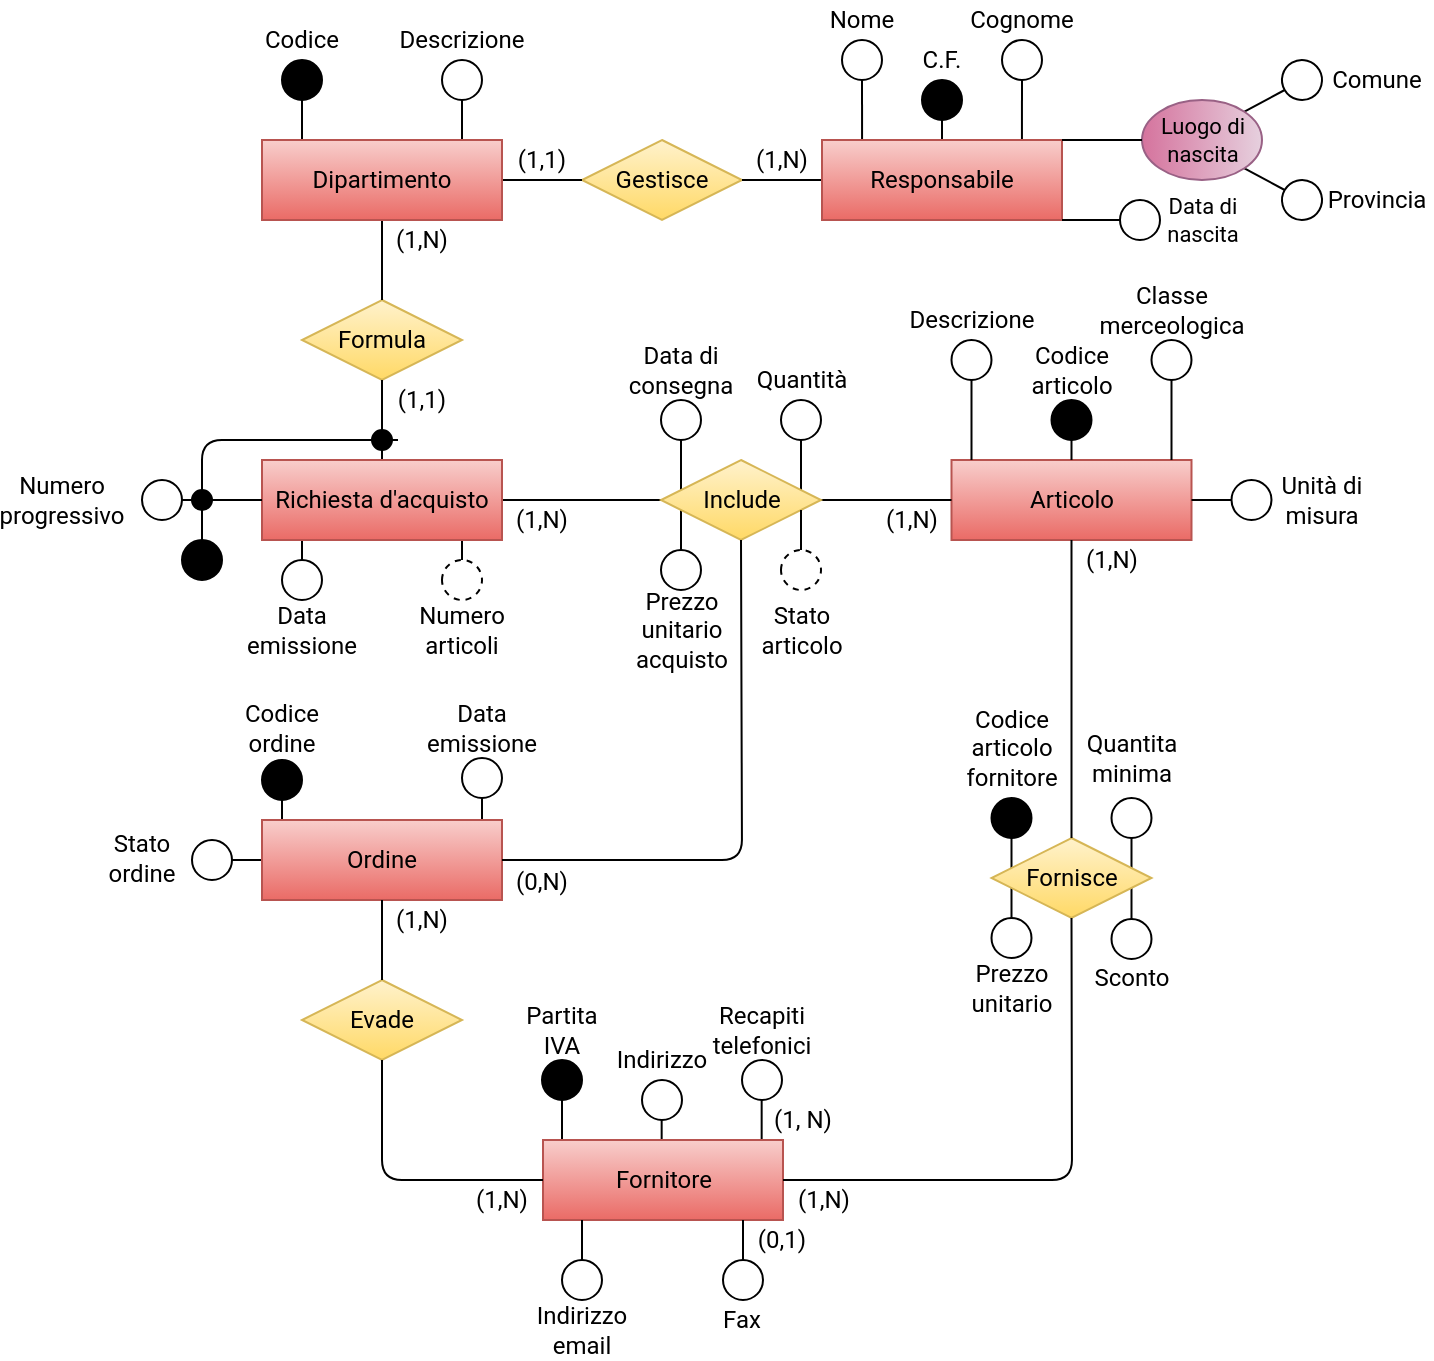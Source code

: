 <mxfile version="14.9.2" type="github">
  <diagram id="gxz8Sv1CTupxVFfJ7cDf" name="First version">
    <mxGraphModel dx="1422" dy="814" grid="1" gridSize="10" guides="1" tooltips="1" connect="1" arrows="1" fold="1" page="1" pageScale="1" pageWidth="1169" pageHeight="827" math="0" shadow="0">
      <root>
        <mxCell id="oSWGqV9o0AvBEBVBbeev-0" />
        <mxCell id="oSWGqV9o0AvBEBVBbeev-1" parent="oSWGqV9o0AvBEBVBbeev-0" />
        <mxCell id="nri4QHcRawTcVYY0NXm0-1" value="" style="endArrow=none;html=1;entryX=1;entryY=0.5;entryDx=0;entryDy=0;fontFamily=Roboto;fontSource=https%3A%2F%2Ffonts.googleapis.com%2Fcss%3Ffamily%3DRoboto;" parent="oSWGqV9o0AvBEBVBbeev-1" target="nri4QHcRawTcVYY0NXm0-2" edge="1">
          <mxGeometry x="-10" y="410" width="50" height="50" as="geometry">
            <mxPoint x="145" y="440" as="sourcePoint" />
            <mxPoint x="140" y="455" as="targetPoint" />
          </mxGeometry>
        </mxCell>
        <mxCell id="v3urgeHAOFS-kcSvMq08-2" value="" style="endArrow=none;html=1;entryX=0.5;entryY=1;entryDx=0;entryDy=0;fontFamily=Roboto;fontSource=https%3A%2F%2Ffonts.googleapis.com%2Fcss%3Ffamily%3DRoboto;" parent="oSWGqV9o0AvBEBVBbeev-1" target="v3urgeHAOFS-kcSvMq08-0" edge="1">
          <mxGeometry x="170" y="280" width="50" height="50" as="geometry">
            <mxPoint x="240" y="270.0" as="sourcePoint" />
            <mxPoint x="-220" y="330" as="targetPoint" />
          </mxGeometry>
        </mxCell>
        <mxCell id="v3urgeHAOFS-kcSvMq08-1" value="&lt;div&gt;Numero&lt;/div&gt;&lt;div&gt;articoli&lt;br&gt;&lt;/div&gt;" style="text;html=1;strokeColor=none;fillColor=none;align=center;verticalAlign=middle;whiteSpace=wrap;rounded=0;fontFamily=Roboto;fontSource=https%3A%2F%2Ffonts.googleapis.com%2Fcss%3Ffamily%3DRoboto;rotation=0;" parent="oSWGqV9o0AvBEBVBbeev-1" vertex="1">
          <mxGeometry x="220" y="315" width="40" height="20" as="geometry" />
        </mxCell>
        <mxCell id="U4eYPNV9lYgERb9DngVO-0" value="" style="ellipse;whiteSpace=wrap;html=1;aspect=fixed;fontFamily=Roboto;fontSource=https%3A%2F%2Ffonts.googleapis.com%2Fcss%3Ffamily%3DRoboto;rotation=-180;" parent="oSWGqV9o0AvBEBVBbeev-1" vertex="1">
          <mxGeometry x="339.5" y="285" width="20" height="20" as="geometry" />
        </mxCell>
        <mxCell id="U4eYPNV9lYgERb9DngVO-1" value="&lt;div&gt;Prezzo&lt;/div&gt;&lt;div&gt;unitario&lt;/div&gt;&lt;div&gt;acquisto&lt;br&gt;&lt;/div&gt;" style="text;html=1;strokeColor=none;fillColor=none;align=center;verticalAlign=middle;whiteSpace=wrap;rounded=0;fontFamily=Roboto;fontSource=https%3A%2F%2Ffonts.googleapis.com%2Fcss%3Ffamily%3DRoboto;rotation=0;" parent="oSWGqV9o0AvBEBVBbeev-1" vertex="1">
          <mxGeometry x="329.5" y="315" width="40" height="20" as="geometry" />
        </mxCell>
        <mxCell id="U4eYPNV9lYgERb9DngVO-2" value="" style="endArrow=none;html=1;entryX=0.5;entryY=1;entryDx=0;entryDy=0;fontFamily=Roboto;fontSource=https%3A%2F%2Ffonts.googleapis.com%2Fcss%3Ffamily%3DRoboto;" parent="oSWGqV9o0AvBEBVBbeev-1" target="U4eYPNV9lYgERb9DngVO-0" edge="1">
          <mxGeometry x="279.5" y="275" width="50" height="50" as="geometry">
            <mxPoint x="349.5" y="265.0" as="sourcePoint" />
            <mxPoint x="-110.5" y="325" as="targetPoint" />
          </mxGeometry>
        </mxCell>
        <mxCell id="SQ0sSNVoyY-ed8Ng0SWT-173" value="" style="ellipse;whiteSpace=wrap;html=1;aspect=fixed;fontFamily=Roboto;fontSource=https%3A%2F%2Ffonts.googleapis.com%2Fcss%3Ffamily%3DRoboto;fillColor=#000000;" parent="oSWGqV9o0AvBEBVBbeev-1" vertex="1">
          <mxGeometry x="504.75" y="409" width="20" height="20" as="geometry" />
        </mxCell>
        <mxCell id="SQ0sSNVoyY-ed8Ng0SWT-174" value="" style="endArrow=none;html=1;entryX=0.5;entryY=1;entryDx=0;entryDy=0;fontFamily=Roboto;fontSource=https%3A%2F%2Ffonts.googleapis.com%2Fcss%3Ffamily%3DRoboto;" parent="oSWGqV9o0AvBEBVBbeev-1" target="SQ0sSNVoyY-ed8Ng0SWT-173" edge="1">
          <mxGeometry x="494.75" y="389" width="50" height="50" as="geometry">
            <mxPoint x="514.75" y="449" as="sourcePoint" />
            <mxPoint x="934.75" y="389" as="targetPoint" />
          </mxGeometry>
        </mxCell>
        <mxCell id="SQ0sSNVoyY-ed8Ng0SWT-175" value="&lt;div&gt;Codice&lt;/div&gt;&lt;div&gt;articolo&lt;/div&gt;&lt;div&gt;fornitore&lt;br&gt;&lt;/div&gt;" style="text;html=1;strokeColor=none;fillColor=none;align=center;verticalAlign=middle;whiteSpace=wrap;rounded=0;fontFamily=Roboto;fontSource=https%3A%2F%2Ffonts.googleapis.com%2Fcss%3Ffamily%3DRoboto;" parent="oSWGqV9o0AvBEBVBbeev-1" vertex="1">
          <mxGeometry x="494.75" y="359" width="40" height="50" as="geometry" />
        </mxCell>
        <mxCell id="SQ0sSNVoyY-ed8Ng0SWT-181" value="" style="ellipse;whiteSpace=wrap;html=1;aspect=fixed;fontFamily=Roboto;fontSource=https%3A%2F%2Ffonts.googleapis.com%2Fcss%3Ffamily%3DRoboto;" parent="oSWGqV9o0AvBEBVBbeev-1" vertex="1">
          <mxGeometry x="564.75" y="409" width="20" height="20" as="geometry" />
        </mxCell>
        <mxCell id="SQ0sSNVoyY-ed8Ng0SWT-182" value="" style="endArrow=none;html=1;entryX=0.5;entryY=1;entryDx=0;entryDy=0;fontFamily=Roboto;fontSource=https%3A%2F%2Ffonts.googleapis.com%2Fcss%3Ffamily%3DRoboto;" parent="oSWGqV9o0AvBEBVBbeev-1" target="SQ0sSNVoyY-ed8Ng0SWT-181" edge="1">
          <mxGeometry x="554.75" y="383" width="50" height="50" as="geometry">
            <mxPoint x="574.75" y="453" as="sourcePoint" />
            <mxPoint x="994.75" y="383" as="targetPoint" />
          </mxGeometry>
        </mxCell>
        <mxCell id="ZC6GJjPHj74emAYdj6tf-2" value="" style="endArrow=none;html=1;fontFamily=Roboto;fontSource=https%3A%2F%2Ffonts.googleapis.com%2Fcss%3Ffamily%3DRoboto;" parent="oSWGqV9o0AvBEBVBbeev-1" edge="1">
          <mxGeometry x="300" y="520" width="50" height="50" as="geometry">
            <mxPoint x="389.83" y="590" as="sourcePoint" />
            <mxPoint x="389.83" y="560" as="targetPoint" />
          </mxGeometry>
        </mxCell>
        <mxCell id="ZC6GJjPHj74emAYdj6tf-3" value="" style="ellipse;whiteSpace=wrap;html=1;aspect=fixed;fontFamily=Roboto;fontSource=https%3A%2F%2Ffonts.googleapis.com%2Fcss%3Ffamily%3DRoboto;" parent="oSWGqV9o0AvBEBVBbeev-1" vertex="1">
          <mxGeometry x="380" y="540" width="20" height="20" as="geometry" />
        </mxCell>
        <mxCell id="ZC6GJjPHj74emAYdj6tf-4" value="&lt;div&gt;Recapiti&lt;/div&gt;&lt;div&gt;telefonici&lt;br&gt;&lt;/div&gt;" style="text;html=1;strokeColor=none;fillColor=none;align=center;verticalAlign=middle;whiteSpace=wrap;rounded=0;fontFamily=Roboto;fontSource=https%3A%2F%2Ffonts.googleapis.com%2Fcss%3Ffamily%3DRoboto;" parent="oSWGqV9o0AvBEBVBbeev-1" vertex="1">
          <mxGeometry x="370" y="510" width="40" height="30" as="geometry" />
        </mxCell>
        <mxCell id="SQ0sSNVoyY-ed8Ng0SWT-92" value="" style="endArrow=none;html=1;fontFamily=Roboto;fontSource=https%3A%2F%2Ffonts.googleapis.com%2Fcss%3Ffamily%3DRoboto;" parent="oSWGqV9o0AvBEBVBbeev-1" edge="1">
          <mxGeometry x="250" y="530" width="50" height="50" as="geometry">
            <mxPoint x="339.83" y="600" as="sourcePoint" />
            <mxPoint x="339.83" y="570" as="targetPoint" />
          </mxGeometry>
        </mxCell>
        <mxCell id="SQ0sSNVoyY-ed8Ng0SWT-93" value="" style="ellipse;whiteSpace=wrap;html=1;aspect=fixed;fontFamily=Roboto;fontSource=https%3A%2F%2Ffonts.googleapis.com%2Fcss%3Ffamily%3DRoboto;" parent="oSWGqV9o0AvBEBVBbeev-1" vertex="1">
          <mxGeometry x="330" y="550" width="20" height="20" as="geometry" />
        </mxCell>
        <mxCell id="SQ0sSNVoyY-ed8Ng0SWT-94" value="Indirizzo" style="text;html=1;strokeColor=none;fillColor=none;align=center;verticalAlign=middle;whiteSpace=wrap;rounded=0;fontFamily=Roboto;fontSource=https%3A%2F%2Ffonts.googleapis.com%2Fcss%3Ffamily%3DRoboto;" parent="oSWGqV9o0AvBEBVBbeev-1" vertex="1">
          <mxGeometry x="320" y="530" width="40" height="20" as="geometry" />
        </mxCell>
        <mxCell id="SQ0sSNVoyY-ed8Ng0SWT-104" value="" style="group;fontFamily=Roboto;fontSource=https%3A%2F%2Ffonts.googleapis.com%2Fcss%3Ffamily%3DRoboto;" parent="oSWGqV9o0AvBEBVBbeev-1" connectable="0" vertex="1">
          <mxGeometry x="270" y="520" width="40" height="70" as="geometry" />
        </mxCell>
        <mxCell id="SQ0sSNVoyY-ed8Ng0SWT-105" value="Partita IVA" style="text;html=1;strokeColor=none;fillColor=none;align=center;verticalAlign=middle;whiteSpace=wrap;rounded=0;fontFamily=Roboto;fontSource=https%3A%2F%2Ffonts.googleapis.com%2Fcss%3Ffamily%3DRoboto;" parent="SQ0sSNVoyY-ed8Ng0SWT-104" vertex="1">
          <mxGeometry y="-10" width="40" height="30" as="geometry" />
        </mxCell>
        <mxCell id="SQ0sSNVoyY-ed8Ng0SWT-106" value="" style="ellipse;whiteSpace=wrap;html=1;aspect=fixed;fontFamily=Roboto;fontSource=https%3A%2F%2Ffonts.googleapis.com%2Fcss%3Ffamily%3DRoboto;fillColor=#000000;" parent="SQ0sSNVoyY-ed8Ng0SWT-104" vertex="1">
          <mxGeometry x="10" y="20" width="20" height="20" as="geometry" />
        </mxCell>
        <mxCell id="SQ0sSNVoyY-ed8Ng0SWT-189" value="" style="endArrow=none;html=1;entryX=0.5;entryY=1;entryDx=0;entryDy=0;fontFamily=Roboto;fontSource=https%3A%2F%2Ffonts.googleapis.com%2Fcss%3Ffamily%3DRoboto;" parent="oSWGqV9o0AvBEBVBbeev-1" target="SQ0sSNVoyY-ed8Ng0SWT-187" edge="1">
          <mxGeometry x="504.75" y="459.5" width="50" height="50" as="geometry">
            <mxPoint x="574.75" y="449.5" as="sourcePoint" />
            <mxPoint x="114.75" y="509.5" as="targetPoint" />
          </mxGeometry>
        </mxCell>
        <mxCell id="SQ0sSNVoyY-ed8Ng0SWT-184" value="" style="ellipse;whiteSpace=wrap;html=1;aspect=fixed;fontFamily=Roboto;fontSource=https%3A%2F%2Ffonts.googleapis.com%2Fcss%3Ffamily%3DRoboto;rotation=-180;" parent="oSWGqV9o0AvBEBVBbeev-1" vertex="1">
          <mxGeometry x="504.75" y="469" width="20" height="20" as="geometry" />
        </mxCell>
        <mxCell id="SQ0sSNVoyY-ed8Ng0SWT-107" value="" style="endArrow=none;html=1;exitX=0.475;exitY=0;exitDx=0;exitDy=0;entryX=0.5;entryY=1;entryDx=0;entryDy=0;exitPerimeter=0;fontFamily=Roboto;fontSource=https%3A%2F%2Ffonts.googleapis.com%2Fcss%3Ffamily%3DRoboto;" parent="oSWGqV9o0AvBEBVBbeev-1" target="SQ0sSNVoyY-ed8Ng0SWT-106" edge="1">
          <mxGeometry x="260" y="520" width="50" height="50" as="geometry">
            <mxPoint x="290.0" y="590" as="sourcePoint" />
            <mxPoint x="313" y="530" as="targetPoint" />
          </mxGeometry>
        </mxCell>
        <mxCell id="SQ0sSNVoyY-ed8Ng0SWT-185" value="&lt;div&gt;Prezzo&lt;/div&gt;&lt;div&gt;unitario&lt;br&gt;&lt;/div&gt;" style="text;html=1;strokeColor=none;fillColor=none;align=center;verticalAlign=middle;whiteSpace=wrap;rounded=0;fontFamily=Roboto;fontSource=https%3A%2F%2Ffonts.googleapis.com%2Fcss%3Ffamily%3DRoboto;rotation=0;" parent="oSWGqV9o0AvBEBVBbeev-1" vertex="1">
          <mxGeometry x="494.75" y="494" width="40" height="20" as="geometry" />
        </mxCell>
        <mxCell id="SQ0sSNVoyY-ed8Ng0SWT-186" value="" style="endArrow=none;html=1;entryX=0.5;entryY=1;entryDx=0;entryDy=0;fontFamily=Roboto;fontSource=https%3A%2F%2Ffonts.googleapis.com%2Fcss%3Ffamily%3DRoboto;" parent="oSWGqV9o0AvBEBVBbeev-1" target="SQ0sSNVoyY-ed8Ng0SWT-184" edge="1">
          <mxGeometry x="444.75" y="459" width="50" height="50" as="geometry">
            <mxPoint x="514.75" y="449.0" as="sourcePoint" />
            <mxPoint x="54.75" y="509" as="targetPoint" />
          </mxGeometry>
        </mxCell>
        <mxCell id="SQ0sSNVoyY-ed8Ng0SWT-4" value="&lt;div&gt;Data emissione&lt;/div&gt;" style="text;html=1;strokeColor=none;fillColor=none;align=center;verticalAlign=middle;whiteSpace=wrap;rounded=0;fontFamily=Roboto;fontSource=https%3A%2F%2Ffonts.googleapis.com%2Fcss%3Ffamily%3DRoboto;" parent="oSWGqV9o0AvBEBVBbeev-1" vertex="1">
          <mxGeometry x="230" y="364" width="40" height="20" as="geometry" />
        </mxCell>
        <mxCell id="SQ0sSNVoyY-ed8Ng0SWT-9" value="" style="endArrow=none;html=1;fontFamily=Roboto;fontSource=https%3A%2F%2Ffonts.googleapis.com%2Fcss%3Ffamily%3DRoboto;exitX=0.25;exitY=0;exitDx=0;exitDy=0;" parent="oSWGqV9o0AvBEBVBbeev-1" target="SQ0sSNVoyY-ed8Ng0SWT-7" edge="1">
          <mxGeometry x="85" y="370" width="50" height="50" as="geometry">
            <mxPoint x="150" y="430.0" as="sourcePoint" />
            <mxPoint x="125" y="420" as="targetPoint" />
          </mxGeometry>
        </mxCell>
        <mxCell id="SQ0sSNVoyY-ed8Ng0SWT-10" value="" style="endArrow=none;html=1;exitX=0.75;exitY=0;exitDx=0;exitDy=0;entryX=1;entryY=0.5;entryDx=0;entryDy=0;fontFamily=Roboto;fontSource=https%3A%2F%2Ffonts.googleapis.com%2Fcss%3Ffamily%3DRoboto;" parent="oSWGqV9o0AvBEBVBbeev-1" target="SQ0sSNVoyY-ed8Ng0SWT-5" edge="1">
          <mxGeometry x="125" y="369" width="50" height="50" as="geometry">
            <mxPoint x="250" y="429.0" as="sourcePoint" />
            <mxPoint x="275" y="414" as="targetPoint" />
          </mxGeometry>
        </mxCell>
        <mxCell id="SQ0sSNVoyY-ed8Ng0SWT-5" value="&lt;span style=&quot;color: rgba(0, 0, 0, 0); font-size: 0px;&quot;&gt;%3CmxGraphModel%3E%3Croot%3E%3CmxCell%20id%3D%220%22%2F%3E%3CmxCell%20id%3D%221%22%20parent%3D%220%22%2F%3E%3CmxCell%20id%3D%222%22%20value%3D%22%22%20style%3D%22group%3BfontFamily%3DRoboto%3BfontSource%3Dhttps%253A%252F%252Ffonts.googleapis.com%252Fcss%253Ffamily%253DRoboto%3B%22%20connectable%3D%220%22%20vertex%3D%221%22%20parent%3D%221%22%3E%3CmxGeometry%20x%3D%2250%22%20y%3D%22450%22%20width%3D%22130%22%20height%3D%22140%22%20as%3D%22geometry%22%2F%3E%3C%2FmxCell%3E%3CmxCell%20id%3D%223%22%20value%3D%22Ordine%22%20style%3D%22rounded%3D0%3BwhiteSpace%3Dwrap%3Bhtml%3D1%3BfontFamily%3DRoboto%3BfontSource%3Dhttps%253A%252F%252Ffonts.googleapis.com%252Fcss%253Ffamily%253DRoboto%3BfillColor%3D%23f8cecc%3BstrokeColor%3D%23b85450%3BgradientColor%3D%23ea6b66%3B%22%20vertex%3D%221%22%20parent%3D%222%22%3E%3CmxGeometry%20x%3D%2240%22%20y%3D%2280%22%20width%3D%22120%22%20height%3D%2260%22%20as%3D%22geometry%22%2F%3E%3C%2FmxCell%3E%3CmxCell%20id%3D%224%22%20value%3D%22%22%20style%3D%22group%3BfontFamily%3DRoboto%3BfontSource%3Dhttps%253A%252F%252Ffonts.googleapis.com%252Fcss%253Ffamily%253DRoboto%3B%22%20connectable%3D%220%22%20vertex%3D%221%22%20parent%3D%222%22%3E%3CmxGeometry%20x%3D%2290%22%20width%3D%2240%22%20height%3D%2280%22%20as%3D%22geometry%22%2F%3E%3C%2FmxCell%3E%3CmxCell%20id%3D%225%22%20value%3D%22%22%20style%3D%22ellipse%3BwhiteSpace%3Dwrap%3Bhtml%3D1%3Baspect%3Dfixed%3BfontFamily%3DRoboto%3BfontSource%3Dhttps%253A%252F%252Ffonts.googleapis.com%252Fcss%253Ffamily%253DRoboto%3B%22%20vertex%3D%221%22%20parent%3D%224%22%3E%3CmxGeometry%20x%3D%2230%22%20y%3D%2230%22%20width%3D%2220%22%20height%3D%2220%22%20as%3D%22geometry%22%2F%3E%3C%2FmxCell%3E%3CmxCell%20id%3D%226%22%20value%3D%22%26lt%3Bdiv%26gt%3BData%20emissione%26lt%3B%2Fdiv%26gt%3B%22%20style%3D%22text%3Bhtml%3D1%3BstrokeColor%3Dnone%3BfillColor%3Dnone%3Balign%3Dcenter%3BverticalAlign%3Dmiddle%3BwhiteSpace%3Dwrap%3Brounded%3D0%3BfontFamily%3DRoboto%3BfontSource%3Dhttps%253A%252F%252Ffonts.googleapis.com%252Fcss%253Ffamily%253DRoboto%3B%22%20vertex%3D%221%22%20parent%3D%224%22%3E%3CmxGeometry%20width%3D%2240%22%20height%3D%2220%22%20as%3D%22geometry%22%2F%3E%3C%2FmxCell%3E%3CmxCell%20id%3D%227%22%20value%3D%22%22%20style%3D%22group%3BfontFamily%3DRoboto%3BfontSource%3Dhttps%253A%252F%252Ffonts.googleapis.com%252Fcss%253Ffamily%253DRoboto%3B%22%20connectable%3D%220%22%20vertex%3D%221%22%20parent%3D%222%22%3E%3CmxGeometry%20x%3D%2210%22%20y%3D%2210%22%20width%3D%2260%22%20height%3D%2270%22%20as%3D%22geometry%22%2F%3E%3C%2FmxCell%3E%3CmxCell%20id%3D%228%22%20value%3D%22%22%20style%3D%22ellipse%3BfontFamily%3DRoboto%3BfontSource%3Dhttps%253A%252F%252Ffonts.googleapis.com%252Fcss%253Ffamily%253DRoboto%3BfillColor%3D%23000000%3B%22%20vertex%3D%221%22%20parent%3D%227%22%3E%3CmxGeometry%20x%3D%2210%22%20y%3D%2220%22%20width%3D%2220%22%20height%3D%2220%22%20as%3D%22geometry%22%2F%3E%3C%2FmxCell%3E%3CmxCell%20id%3D%229%22%20value%3D%22Codice%20ordine%22%20style%3D%22text%3Bhtml%3D1%3BstrokeColor%3Dnone%3BfillColor%3Dnone%3Balign%3Dcenter%3BverticalAlign%3Dmiddle%3BwhiteSpace%3Dwrap%3Brounded%3D0%3BfontFamily%3DRoboto%3BfontSource%3Dhttps%253A%252F%252Ffonts.googleapis.com%252Fcss%253Ffamily%253DRoboto%3B%22%20vertex%3D%221%22%20parent%3D%227%22%3E%3CmxGeometry%20x%3D%22-20%22%20y%3D%22-10%22%20width%3D%2280%22%20height%3D%2220%22%20as%3D%22geometry%22%2F%3E%3C%2FmxCell%3E%3CmxCell%20id%3D%2210%22%20value%3D%22%22%20style%3D%22endArrow%3Dnone%3Bhtml%3D1%3BfontFamily%3DRoboto%3BfontSource%3Dhttps%253A%252F%252Ffonts.googleapis.com%252Fcss%253Ffamily%253DRoboto%3BexitX%3D0.25%3BexitY%3D0%3BexitDx%3D0%3BexitDy%3D0%3B%22%20edge%3D%221%22%20parent%3D%222%22%20source%3D%223%22%20target%3D%228%22%3E%3CmxGeometry%20width%3D%2250%22%20height%3D%2250%22%20relative%3D%221%22%20as%3D%22geometry%22%3E%3CmxPoint%20x%3D%2240%22%20y%3D%2280%22%20as%3D%22sourcePoint%22%2F%3E%3CmxPoint%20x%3D%2240%22%20y%3D%2250%22%20as%3D%22targetPoint%22%2F%3E%3C%2FmxGeometry%3E%3C%2FmxCell%3E%3CmxCell%20id%3D%2211%22%20value%3D%22%22%20style%3D%22endArrow%3Dnone%3Bhtml%3D1%3BfontFamily%3DRoboto%3BfontSource%3Dhttps%253A%252F%252Ffonts.googleapis.com%252Fcss%253Ffamily%253DRoboto%3BexitX%3D0.75%3BexitY%3D0%3BexitDx%3D0%3BexitDy%3D0%3BentryX%3D0.5%3BentryY%3D1%3BentryDx%3D0%3BentryDy%3D0%3B%22%20edge%3D%221%22%20parent%3D%222%22%20source%3D%223%22%20target%3D%225%22%3E%3CmxGeometry%20x%3D%22100%22%20y%3D%2210%22%20width%3D%2250%22%20height%3D%2250%22%20as%3D%22geometry%22%3E%3CmxPoint%20x%3D%22120%22%20y%3D%2280%22%20as%3D%22sourcePoint%22%2F%3E%3CmxPoint%20x%3D%22123%22%20y%3D%2246%22%20as%3D%22targetPoint%22%2F%3E%3CArray%20as%3D%22points%22%2F%3E%3C%2FmxGeometry%3E%3C%2FmxCell%3E%3C%2Froot%3E%3C%2FmxGraphModel%3E&lt;/span&gt;" style="ellipse;whiteSpace=wrap;html=1;aspect=fixed;fontFamily=Roboto;fontSource=https%3A%2F%2Ffonts.googleapis.com%2Fcss%3Ffamily%3DRoboto;rotation=90;" parent="oSWGqV9o0AvBEBVBbeev-1" vertex="1">
          <mxGeometry x="240" y="389" width="20" height="20" as="geometry" />
        </mxCell>
        <mxCell id="SQ0sSNVoyY-ed8Ng0SWT-7" value="" style="ellipse;fontFamily=Roboto;fontSource=https%3A%2F%2Ffonts.googleapis.com%2Fcss%3Ffamily%3DRoboto;fillColor=#000000;" parent="oSWGqV9o0AvBEBVBbeev-1" vertex="1">
          <mxGeometry x="140" y="390" width="20" height="20" as="geometry" />
        </mxCell>
        <mxCell id="SQ0sSNVoyY-ed8Ng0SWT-43" value="" style="ellipse;whiteSpace=wrap;html=1;aspect=fixed;fontFamily=Roboto;fontSource=https%3A%2F%2Ffonts.googleapis.com%2Fcss%3Ffamily%3DRoboto;rotation=-180;" parent="oSWGqV9o0AvBEBVBbeev-1" vertex="1">
          <mxGeometry x="150" y="290" width="20" height="20" as="geometry" />
        </mxCell>
        <mxCell id="SQ0sSNVoyY-ed8Ng0SWT-45" value="&lt;div&gt;Data emissione&lt;/div&gt;" style="text;html=1;strokeColor=none;fillColor=none;align=center;verticalAlign=middle;whiteSpace=wrap;rounded=0;fontFamily=Roboto;fontSource=https%3A%2F%2Ffonts.googleapis.com%2Fcss%3Ffamily%3DRoboto;rotation=0;" parent="oSWGqV9o0AvBEBVBbeev-1" vertex="1">
          <mxGeometry x="140" y="315" width="40" height="20" as="geometry" />
        </mxCell>
        <mxCell id="SQ0sSNVoyY-ed8Ng0SWT-44" value="" style="endArrow=none;html=1;entryX=0.5;entryY=1;entryDx=0;entryDy=0;fontFamily=Roboto;fontSource=https%3A%2F%2Ffonts.googleapis.com%2Fcss%3Ffamily%3DRoboto;" parent="oSWGqV9o0AvBEBVBbeev-1" target="SQ0sSNVoyY-ed8Ng0SWT-43" edge="1">
          <mxGeometry x="90" y="280" width="50" height="50" as="geometry">
            <mxPoint x="160" y="270.0" as="sourcePoint" />
            <mxPoint x="-300" y="330" as="targetPoint" />
          </mxGeometry>
        </mxCell>
        <mxCell id="SQ0sSNVoyY-ed8Ng0SWT-151" value="" style="ellipse;whiteSpace=wrap;html=1;aspect=fixed;fontFamily=Roboto;fontSource=https%3A%2F%2Ffonts.googleapis.com%2Fcss%3Ffamily%3DRoboto;rotation=-180;" parent="oSWGqV9o0AvBEBVBbeev-1" vertex="1">
          <mxGeometry x="399.5" y="210" width="20" height="20" as="geometry" />
        </mxCell>
        <mxCell id="SQ0sSNVoyY-ed8Ng0SWT-152" value="" style="endArrow=none;html=1;fontFamily=Roboto;fontSource=https%3A%2F%2Ffonts.googleapis.com%2Fcss%3Ffamily%3DRoboto;entryX=0.5;entryY=0;entryDx=0;entryDy=0;endSize=6;startSize=6;arcSize=20;" parent="oSWGqV9o0AvBEBVBbeev-1" target="SQ0sSNVoyY-ed8Ng0SWT-151" edge="1">
          <mxGeometry width="50" height="50" relative="1" as="geometry">
            <mxPoint x="409.5" y="264" as="sourcePoint" />
            <mxPoint x="499.5" y="250" as="targetPoint" />
          </mxGeometry>
        </mxCell>
        <mxCell id="SQ0sSNVoyY-ed8Ng0SWT-147" value="" style="ellipse;whiteSpace=wrap;html=1;aspect=fixed;fontFamily=Roboto;fontSource=https%3A%2F%2Ffonts.googleapis.com%2Fcss%3Ffamily%3DRoboto;rotation=-180;" parent="oSWGqV9o0AvBEBVBbeev-1" vertex="1">
          <mxGeometry x="339.5" y="210" width="20" height="20" as="geometry" />
        </mxCell>
        <mxCell id="SQ0sSNVoyY-ed8Ng0SWT-148" value="" style="endArrow=none;html=1;fontFamily=Roboto;fontSource=https%3A%2F%2Ffonts.googleapis.com%2Fcss%3Ffamily%3DRoboto;entryX=0.5;entryY=0;entryDx=0;entryDy=0;endSize=6;startSize=6;arcSize=20;" parent="oSWGqV9o0AvBEBVBbeev-1" target="SQ0sSNVoyY-ed8Ng0SWT-147" edge="1">
          <mxGeometry width="50" height="50" relative="1" as="geometry">
            <mxPoint x="349.5" y="264" as="sourcePoint" />
            <mxPoint x="439.5" y="250" as="targetPoint" />
          </mxGeometry>
        </mxCell>
        <mxCell id="SQ0sSNVoyY-ed8Ng0SWT-31" value="" style="ellipse;whiteSpace=wrap;html=1;aspect=fixed;fontFamily=Roboto;fontSource=https%3A%2F%2Ffonts.googleapis.com%2Fcss%3Ffamily%3DRoboto;" parent="oSWGqV9o0AvBEBVBbeev-1" vertex="1">
          <mxGeometry x="510" y="30" width="20" height="20" as="geometry" />
        </mxCell>
        <mxCell id="SQ0sSNVoyY-ed8Ng0SWT-32" value="" style="endArrow=none;html=1;entryX=0.5;entryY=1;entryDx=0;entryDy=0;fontFamily=Roboto;fontSource=https%3A%2F%2Ffonts.googleapis.com%2Fcss%3Ffamily%3DRoboto;exitX=0.833;exitY=0;exitDx=0;exitDy=0;exitPerimeter=0;" parent="oSWGqV9o0AvBEBVBbeev-1" source="SQ0sSNVoyY-ed8Ng0SWT-19" target="SQ0sSNVoyY-ed8Ng0SWT-31" edge="1">
          <mxGeometry x="580" y="30" width="50" height="50" as="geometry">
            <mxPoint x="588" y="100" as="sourcePoint" />
            <mxPoint x="1020" y="30" as="targetPoint" />
          </mxGeometry>
        </mxCell>
        <mxCell id="SQ0sSNVoyY-ed8Ng0SWT-33" value="&lt;font style=&quot;font-size: 12px;&quot;&gt;Cognome&lt;/font&gt;" style="text;html=1;strokeColor=none;fillColor=none;align=center;verticalAlign=middle;whiteSpace=wrap;rounded=0;fontFamily=Roboto;fontSource=https%3A%2F%2Ffonts.googleapis.com%2Fcss%3Ffamily%3DRoboto;fontSize=12;" parent="oSWGqV9o0AvBEBVBbeev-1" vertex="1">
          <mxGeometry x="500" y="10" width="40" height="20" as="geometry" />
        </mxCell>
        <mxCell id="SQ0sSNVoyY-ed8Ng0SWT-34" value="" style="endArrow=none;html=1;exitX=0.5;exitY=0;exitDx=0;exitDy=0;entryX=0.5;entryY=1;entryDx=0;entryDy=0;fontFamily=Roboto;fontSource=https%3A%2F%2Ffonts.googleapis.com%2Fcss%3Ffamily%3DRoboto;" parent="oSWGqV9o0AvBEBVBbeev-1" source="SQ0sSNVoyY-ed8Ng0SWT-19" target="SQ0sSNVoyY-ed8Ng0SWT-35" edge="1">
          <mxGeometry x="528" y="20" width="50" height="50" as="geometry">
            <mxPoint x="548" y="90" as="sourcePoint" />
            <mxPoint x="548" y="60" as="targetPoint" />
          </mxGeometry>
        </mxCell>
        <mxCell id="SQ0sSNVoyY-ed8Ng0SWT-35" value="" style="ellipse;fontFamily=Roboto;fontSource=https%3A%2F%2Ffonts.googleapis.com%2Fcss%3Ffamily%3DRoboto;fillColor=#000000;" parent="oSWGqV9o0AvBEBVBbeev-1" vertex="1">
          <mxGeometry x="470" y="50" width="20" height="20" as="geometry" />
        </mxCell>
        <mxCell id="SQ0sSNVoyY-ed8Ng0SWT-36" value="C.F." style="text;html=1;strokeColor=none;fillColor=none;align=center;verticalAlign=middle;whiteSpace=wrap;rounded=0;fontFamily=Roboto;fontSource=https%3A%2F%2Ffonts.googleapis.com%2Fcss%3Ffamily%3DRoboto;" parent="oSWGqV9o0AvBEBVBbeev-1" vertex="1">
          <mxGeometry x="460" y="30" width="40" height="20" as="geometry" />
        </mxCell>
        <mxCell id="SQ0sSNVoyY-ed8Ng0SWT-37" value="" style="ellipse;whiteSpace=wrap;html=1;aspect=fixed;fontFamily=Roboto;fontSource=https%3A%2F%2Ffonts.googleapis.com%2Fcss%3Ffamily%3DRoboto;" parent="oSWGqV9o0AvBEBVBbeev-1" vertex="1">
          <mxGeometry x="430" y="30" width="20" height="20" as="geometry" />
        </mxCell>
        <mxCell id="SQ0sSNVoyY-ed8Ng0SWT-38" value="" style="endArrow=none;html=1;entryX=0.5;entryY=1;entryDx=0;entryDy=0;fontFamily=Roboto;fontSource=https%3A%2F%2Ffonts.googleapis.com%2Fcss%3Ffamily%3DRoboto;exitX=0.167;exitY=0;exitDx=0;exitDy=0;exitPerimeter=0;" parent="oSWGqV9o0AvBEBVBbeev-1" source="SQ0sSNVoyY-ed8Ng0SWT-19" target="SQ0sSNVoyY-ed8Ng0SWT-37" edge="1">
          <mxGeometry x="418" y="25" width="50" height="50" as="geometry">
            <mxPoint x="508" y="90" as="sourcePoint" />
            <mxPoint x="858" y="25" as="targetPoint" />
          </mxGeometry>
        </mxCell>
        <mxCell id="SQ0sSNVoyY-ed8Ng0SWT-39" value="Nome" style="text;html=1;strokeColor=none;fillColor=none;align=center;verticalAlign=middle;whiteSpace=wrap;rounded=0;fontFamily=Roboto;fontSource=https%3A%2F%2Ffonts.googleapis.com%2Fcss%3Ffamily%3DRoboto;fontSize=12;" parent="oSWGqV9o0AvBEBVBbeev-1" vertex="1">
          <mxGeometry x="420" y="10" width="40" height="20" as="geometry" />
        </mxCell>
        <mxCell id="SQ0sSNVoyY-ed8Ng0SWT-109" value="" style="group;fontFamily=Roboto;fontSource=https%3A%2F%2Ffonts.googleapis.com%2Fcss%3Ffamily%3DRoboto;" parent="oSWGqV9o0AvBEBVBbeev-1" connectable="0" vertex="1">
          <mxGeometry x="140" y="20" width="40" height="70" as="geometry" />
        </mxCell>
        <mxCell id="SQ0sSNVoyY-ed8Ng0SWT-110" value="" style="endArrow=none;html=1;fontFamily=Roboto;fontSource=https%3A%2F%2Ffonts.googleapis.com%2Fcss%3Ffamily%3DRoboto;" parent="SQ0sSNVoyY-ed8Ng0SWT-109" edge="1">
          <mxGeometry width="50" height="50" relative="1" as="geometry">
            <mxPoint x="20" y="70" as="sourcePoint" />
            <mxPoint x="20" y="40" as="targetPoint" />
          </mxGeometry>
        </mxCell>
        <mxCell id="SQ0sSNVoyY-ed8Ng0SWT-111" value="" style="ellipse;fontFamily=Roboto;fontSource=https%3A%2F%2Ffonts.googleapis.com%2Fcss%3Ffamily%3DRoboto;fillColor=#000000;" parent="SQ0sSNVoyY-ed8Ng0SWT-109" vertex="1">
          <mxGeometry x="10" y="20" width="20" height="20" as="geometry" />
        </mxCell>
        <mxCell id="SQ0sSNVoyY-ed8Ng0SWT-112" value="Codice" style="text;html=1;strokeColor=none;fillColor=none;align=center;verticalAlign=middle;whiteSpace=wrap;rounded=0;fontFamily=Roboto;fontSource=https%3A%2F%2Ffonts.googleapis.com%2Fcss%3Ffamily%3DRoboto;" parent="SQ0sSNVoyY-ed8Ng0SWT-109" vertex="1">
          <mxGeometry width="40" height="20" as="geometry" />
        </mxCell>
        <mxCell id="SQ0sSNVoyY-ed8Ng0SWT-113" value="" style="group;fontFamily=Roboto;fontSource=https%3A%2F%2Ffonts.googleapis.com%2Fcss%3Ffamily%3DRoboto;" parent="oSWGqV9o0AvBEBVBbeev-1" connectable="0" vertex="1">
          <mxGeometry x="220" y="20" width="40" height="70" as="geometry" />
        </mxCell>
        <mxCell id="SQ0sSNVoyY-ed8Ng0SWT-114" value="" style="ellipse;whiteSpace=wrap;html=1;aspect=fixed;fontFamily=Roboto;fontSource=https%3A%2F%2Ffonts.googleapis.com%2Fcss%3Ffamily%3DRoboto;" parent="SQ0sSNVoyY-ed8Ng0SWT-113" vertex="1">
          <mxGeometry x="10" y="20" width="20" height="20" as="geometry" />
        </mxCell>
        <mxCell id="SQ0sSNVoyY-ed8Ng0SWT-115" value="" style="endArrow=none;html=1;entryX=0.5;entryY=1;entryDx=0;entryDy=0;fontFamily=Roboto;fontSource=https%3A%2F%2Ffonts.googleapis.com%2Fcss%3Ffamily%3DRoboto;" parent="SQ0sSNVoyY-ed8Ng0SWT-113" target="SQ0sSNVoyY-ed8Ng0SWT-114" edge="1">
          <mxGeometry width="50" height="50" relative="1" as="geometry">
            <mxPoint x="20" y="70" as="sourcePoint" />
            <mxPoint x="440" as="targetPoint" />
          </mxGeometry>
        </mxCell>
        <mxCell id="SQ0sSNVoyY-ed8Ng0SWT-116" value="Descrizione" style="text;html=1;strokeColor=none;fillColor=none;align=center;verticalAlign=middle;whiteSpace=wrap;rounded=0;fontFamily=Roboto;fontSource=https%3A%2F%2Ffonts.googleapis.com%2Fcss%3Ffamily%3DRoboto;" parent="SQ0sSNVoyY-ed8Ng0SWT-113" vertex="1">
          <mxGeometry width="40" height="20" as="geometry" />
        </mxCell>
        <mxCell id="SQ0sSNVoyY-ed8Ng0SWT-11" value="Gestisce" style="shape=rhombus;perimeter=rhombusPerimeter;whiteSpace=wrap;html=1;align=center;fontFamily=Roboto;fontSource=https%3A%2F%2Ffonts.googleapis.com%2Fcss%3Ffamily%3DRoboto;gradientColor=#ffd966;fillColor=#fff2cc;strokeColor=#d6b656;" parent="oSWGqV9o0AvBEBVBbeev-1" vertex="1">
          <mxGeometry x="300" y="80" width="80" height="40" as="geometry" />
        </mxCell>
        <mxCell id="SQ0sSNVoyY-ed8Ng0SWT-12" value="" style="endArrow=none;html=1;exitX=1;exitY=0.5;exitDx=0;exitDy=0;entryX=0;entryY=0.5;entryDx=0;entryDy=0;fontFamily=Roboto;fontSource=https%3A%2F%2Ffonts.googleapis.com%2Fcss%3Ffamily%3DRoboto;" parent="oSWGqV9o0AvBEBVBbeev-1" source="SQ0sSNVoyY-ed8Ng0SWT-108" target="SQ0sSNVoyY-ed8Ng0SWT-11" edge="1">
          <mxGeometry width="50" height="50" relative="1" as="geometry">
            <mxPoint x="262" y="180.76" as="sourcePoint" />
            <mxPoint x="312" y="170.76" as="targetPoint" />
          </mxGeometry>
        </mxCell>
        <mxCell id="SQ0sSNVoyY-ed8Ng0SWT-13" value="(1,1)" style="text;html=1;strokeColor=none;fillColor=none;align=center;verticalAlign=middle;whiteSpace=wrap;rounded=0;fontFamily=Roboto;fontSource=https%3A%2F%2Ffonts.googleapis.com%2Fcss%3Ffamily%3DRoboto;" parent="oSWGqV9o0AvBEBVBbeev-1" vertex="1">
          <mxGeometry x="260" y="80" width="40" height="20" as="geometry" />
        </mxCell>
        <mxCell id="SQ0sSNVoyY-ed8Ng0SWT-14" value="(1,N)" style="text;html=1;strokeColor=none;fillColor=none;align=center;verticalAlign=middle;whiteSpace=wrap;rounded=0;fontFamily=Roboto;fontSource=https%3A%2F%2Ffonts.googleapis.com%2Fcss%3Ffamily%3DRoboto;" parent="oSWGqV9o0AvBEBVBbeev-1" vertex="1">
          <mxGeometry x="380" y="80" width="40" height="20" as="geometry" />
        </mxCell>
        <mxCell id="SQ0sSNVoyY-ed8Ng0SWT-15" value="Formula" style="shape=rhombus;perimeter=rhombusPerimeter;whiteSpace=wrap;html=1;align=center;fontFamily=Roboto;fontSource=https%3A%2F%2Ffonts.googleapis.com%2Fcss%3Ffamily%3DRoboto;gradientColor=#ffd966;fillColor=#fff2cc;strokeColor=#d6b656;" parent="oSWGqV9o0AvBEBVBbeev-1" vertex="1">
          <mxGeometry x="160" y="160" width="80" height="40" as="geometry" />
        </mxCell>
        <mxCell id="SQ0sSNVoyY-ed8Ng0SWT-16" value="" style="line;strokeWidth=1;rotatable=0;dashed=0;labelPosition=right;align=left;verticalAlign=middle;spacingTop=0;spacingLeft=6;points=[];portConstraint=eastwest;fontFamily=Roboto;fontSource=https%3A%2F%2Ffonts.googleapis.com%2Fcss%3Ffamily%3DRoboto;" parent="oSWGqV9o0AvBEBVBbeev-1" vertex="1">
          <mxGeometry x="152" y="213.5" width="140" as="geometry" />
        </mxCell>
        <mxCell id="SQ0sSNVoyY-ed8Ng0SWT-17" value="" style="endArrow=none;html=1;rounded=0;entryX=0.5;entryY=0;entryDx=0;entryDy=0;fontFamily=Roboto;fontSource=https%3A%2F%2Ffonts.googleapis.com%2Fcss%3Ffamily%3DRoboto;exitX=0.5;exitY=1;exitDx=0;exitDy=0;" parent="oSWGqV9o0AvBEBVBbeev-1" source="SQ0sSNVoyY-ed8Ng0SWT-108" target="SQ0sSNVoyY-ed8Ng0SWT-15" edge="1">
          <mxGeometry relative="1" as="geometry">
            <mxPoint x="202" y="176.5" as="sourcePoint" />
            <mxPoint x="252" y="283.5" as="targetPoint" />
          </mxGeometry>
        </mxCell>
        <mxCell id="SQ0sSNVoyY-ed8Ng0SWT-18" style="edgeStyle=orthogonalEdgeStyle;rounded=0;orthogonalLoop=1;jettySize=auto;html=1;exitX=0;exitY=0.5;exitDx=0;exitDy=0;entryX=1;entryY=0.5;entryDx=0;entryDy=0;endArrow=none;endFill=0;fontFamily=Roboto;fontSource=https%3A%2F%2Ffonts.googleapis.com%2Fcss%3Ffamily%3DRoboto;" parent="oSWGqV9o0AvBEBVBbeev-1" source="SQ0sSNVoyY-ed8Ng0SWT-19" target="SQ0sSNVoyY-ed8Ng0SWT-11" edge="1">
          <mxGeometry relative="1" as="geometry" />
        </mxCell>
        <mxCell id="SQ0sSNVoyY-ed8Ng0SWT-19" value="Responsabile" style="rounded=0;whiteSpace=wrap;html=1;fontFamily=Roboto;fontSource=https%3A%2F%2Ffonts.googleapis.com%2Fcss%3Ffamily%3DRoboto;fillColor=#f8cecc;strokeColor=#b85450;gradientColor=#ea6b66;" parent="oSWGqV9o0AvBEBVBbeev-1" vertex="1">
          <mxGeometry x="420" y="80" width="120" height="40" as="geometry" />
        </mxCell>
        <mxCell id="SQ0sSNVoyY-ed8Ng0SWT-20" style="rounded=0;orthogonalLoop=1;jettySize=auto;html=1;exitX=0;exitY=0;exitDx=0;exitDy=0;entryX=1;entryY=1;entryDx=0;entryDy=0;endArrow=none;endFill=0;fontFamily=Roboto;fontSource=https%3A%2F%2Ffonts.googleapis.com%2Fcss%3Ffamily%3DRoboto;" parent="oSWGqV9o0AvBEBVBbeev-1" source="SQ0sSNVoyY-ed8Ng0SWT-22" target="SQ0sSNVoyY-ed8Ng0SWT-87" edge="1">
          <mxGeometry relative="1" as="geometry" />
        </mxCell>
        <mxCell id="SQ0sSNVoyY-ed8Ng0SWT-21" style="edgeStyle=none;rounded=0;orthogonalLoop=1;jettySize=auto;html=1;exitX=1;exitY=0;exitDx=0;exitDy=0;entryX=0;entryY=1;entryDx=0;entryDy=0;endArrow=none;endFill=0;fontFamily=Roboto;fontSource=https%3A%2F%2Ffonts.googleapis.com%2Fcss%3Ffamily%3DRoboto;" parent="oSWGqV9o0AvBEBVBbeev-1" source="SQ0sSNVoyY-ed8Ng0SWT-22" target="SQ0sSNVoyY-ed8Ng0SWT-88" edge="1">
          <mxGeometry relative="1" as="geometry" />
        </mxCell>
        <mxCell id="SQ0sSNVoyY-ed8Ng0SWT-22" value="" style="ellipse;whiteSpace=wrap;html=1;rotation=90;fontFamily=Roboto;fontSource=https%3A%2F%2Ffonts.googleapis.com%2Fcss%3Ffamily%3DRoboto;gradientColor=#d5739d;fillColor=#e6d0de;strokeColor=#996185;" parent="oSWGqV9o0AvBEBVBbeev-1" vertex="1">
          <mxGeometry x="590" y="50" width="40" height="60" as="geometry" />
        </mxCell>
        <mxCell id="SQ0sSNVoyY-ed8Ng0SWT-23" value="" style="endArrow=none;html=1;entryX=0.5;entryY=1;entryDx=0;entryDy=0;exitX=1;exitY=0.25;exitDx=0;exitDy=0;fontFamily=Roboto;fontSource=https%3A%2F%2Ffonts.googleapis.com%2Fcss%3Ffamily%3DRoboto;" parent="oSWGqV9o0AvBEBVBbeev-1" target="SQ0sSNVoyY-ed8Ng0SWT-22" edge="1">
          <mxGeometry x="214" y="-293.5" width="50" height="50" as="geometry">
            <mxPoint x="540" y="80" as="sourcePoint" />
            <mxPoint x="269" y="161.5" as="targetPoint" />
          </mxGeometry>
        </mxCell>
        <mxCell id="SQ0sSNVoyY-ed8Ng0SWT-24" value="" style="ellipse;whiteSpace=wrap;html=1;aspect=fixed;rotation=90;fontFamily=Roboto;fontSource=https%3A%2F%2Ffonts.googleapis.com%2Fcss%3Ffamily%3DRoboto;" parent="oSWGqV9o0AvBEBVBbeev-1" vertex="1">
          <mxGeometry x="569" y="110" width="20" height="20" as="geometry" />
        </mxCell>
        <mxCell id="SQ0sSNVoyY-ed8Ng0SWT-25" value="" style="endArrow=none;html=1;entryX=0.5;entryY=1;entryDx=0;entryDy=0;fontFamily=Roboto;fontSource=https%3A%2F%2Ffonts.googleapis.com%2Fcss%3Ffamily%3DRoboto;" parent="oSWGqV9o0AvBEBVBbeev-1" target="SQ0sSNVoyY-ed8Ng0SWT-24" edge="1">
          <mxGeometry x="202" y="-258.5" width="50" height="50" as="geometry">
            <mxPoint x="540" y="120" as="sourcePoint" />
            <mxPoint x="257" y="196.5" as="targetPoint" />
          </mxGeometry>
        </mxCell>
        <mxCell id="SQ0sSNVoyY-ed8Ng0SWT-26" value="&lt;div style=&quot;font-size: 11px&quot;&gt;&lt;font style=&quot;font-size: 11px&quot;&gt;Data di nascita&lt;/font&gt;&lt;/div&gt;" style="text;html=1;strokeColor=none;fillColor=none;align=center;verticalAlign=middle;whiteSpace=wrap;rounded=0;rotation=0;fontFamily=Roboto;fontSource=https%3A%2F%2Ffonts.googleapis.com%2Fcss%3Ffamily%3DRoboto;" parent="oSWGqV9o0AvBEBVBbeev-1" vertex="1">
          <mxGeometry x="582.5" y="110" width="55" height="20" as="geometry" />
        </mxCell>
        <mxCell id="SQ0sSNVoyY-ed8Ng0SWT-27" value="&lt;div style=&quot;font-size: 11px&quot;&gt;&lt;font style=&quot;font-size: 11px&quot;&gt;Luogo di nascita&lt;/font&gt;&lt;/div&gt;" style="text;html=1;strokeColor=none;fillColor=none;align=center;verticalAlign=middle;whiteSpace=wrap;rounded=0;rotation=0;fontFamily=Roboto;fontSource=https%3A%2F%2Ffonts.googleapis.com%2Fcss%3Ffamily%3DRoboto;" parent="oSWGqV9o0AvBEBVBbeev-1" vertex="1">
          <mxGeometry x="582.5" y="70" width="55" height="20" as="geometry" />
        </mxCell>
        <mxCell id="SQ0sSNVoyY-ed8Ng0SWT-28" value="" style="endArrow=none;html=1;rounded=0;entryX=0.5;entryY=0;entryDx=0;entryDy=0;exitX=0.5;exitY=1;exitDx=0;exitDy=0;fontFamily=Roboto;fontSource=https%3A%2F%2Ffonts.googleapis.com%2Fcss%3Ffamily%3DRoboto;" parent="oSWGqV9o0AvBEBVBbeev-1" source="SQ0sSNVoyY-ed8Ng0SWT-15" target="SQ0sSNVoyY-ed8Ng0SWT-41" edge="1">
          <mxGeometry relative="1" as="geometry">
            <mxPoint x="222" y="393.5" as="sourcePoint" />
            <mxPoint x="362" y="353.5" as="targetPoint" />
          </mxGeometry>
        </mxCell>
        <mxCell id="SQ0sSNVoyY-ed8Ng0SWT-29" value="(1,N)" style="text;html=1;strokeColor=none;fillColor=none;align=center;verticalAlign=middle;whiteSpace=wrap;rounded=0;fontFamily=Roboto;fontSource=https%3A%2F%2Ffonts.googleapis.com%2Fcss%3Ffamily%3DRoboto;" parent="oSWGqV9o0AvBEBVBbeev-1" vertex="1">
          <mxGeometry x="200" y="120" width="40" height="20" as="geometry" />
        </mxCell>
        <mxCell id="SQ0sSNVoyY-ed8Ng0SWT-30" value="(1,1)" style="text;html=1;strokeColor=none;fillColor=none;align=center;verticalAlign=middle;whiteSpace=wrap;rounded=0;rotation=0;fontFamily=Roboto;fontSource=https%3A%2F%2Ffonts.googleapis.com%2Fcss%3Ffamily%3DRoboto;" parent="oSWGqV9o0AvBEBVBbeev-1" vertex="1">
          <mxGeometry x="200" y="200" width="40" height="20" as="geometry" />
        </mxCell>
        <mxCell id="SQ0sSNVoyY-ed8Ng0SWT-40" style="edgeStyle=none;rounded=0;sketch=0;orthogonalLoop=1;jettySize=auto;html=1;exitX=1;exitY=0.5;exitDx=0;exitDy=0;entryX=0;entryY=0.5;entryDx=0;entryDy=0;endArrow=none;endFill=0;fontSize=10;fontFamily=Roboto;fontSource=https%3A%2F%2Ffonts.googleapis.com%2Fcss%3Ffamily%3DRoboto;" parent="oSWGqV9o0AvBEBVBbeev-1" source="SQ0sSNVoyY-ed8Ng0SWT-41" target="SQ0sSNVoyY-ed8Ng0SWT-51" edge="1">
          <mxGeometry relative="1" as="geometry" />
        </mxCell>
        <mxCell id="SQ0sSNVoyY-ed8Ng0SWT-41" value="Richiesta d&#39;acquisto" style="rounded=0;whiteSpace=wrap;html=1;fontFamily=Roboto;fontSource=https%3A%2F%2Ffonts.googleapis.com%2Fcss%3Ffamily%3DRoboto;fillColor=#f8cecc;strokeColor=#b85450;gradientColor=#ea6b66;" parent="oSWGqV9o0AvBEBVBbeev-1" vertex="1">
          <mxGeometry x="140" y="240" width="120" height="40" as="geometry" />
        </mxCell>
        <mxCell id="SQ0sSNVoyY-ed8Ng0SWT-46" value="Articolo" style="rounded=0;whiteSpace=wrap;html=1;fontFamily=Roboto;fontSource=https%3A%2F%2Ffonts.googleapis.com%2Fcss%3Ffamily%3DRoboto;fillColor=#f8cecc;strokeColor=#b85450;gradientColor=#ea6b66;" parent="oSWGqV9o0AvBEBVBbeev-1" vertex="1">
          <mxGeometry x="484.75" y="240" width="120" height="40" as="geometry" />
        </mxCell>
        <mxCell id="SQ0sSNVoyY-ed8Ng0SWT-47" value="" style="endArrow=none;html=1;fontFamily=Roboto;fontSource=https%3A%2F%2Ffonts.googleapis.com%2Fcss%3Ffamily%3DRoboto;exitX=0.5;exitY=0;exitDx=0;exitDy=0;entryX=0.5;entryY=1;entryDx=0;entryDy=0;entryPerimeter=0;" parent="oSWGqV9o0AvBEBVBbeev-1" source="SQ0sSNVoyY-ed8Ng0SWT-46" target="SQ0sSNVoyY-ed8Ng0SWT-48" edge="1">
          <mxGeometry x="402.75" y="145" width="50" height="50" as="geometry">
            <mxPoint x="544.75" y="140" as="sourcePoint" />
            <mxPoint x="544.75" y="160" as="targetPoint" />
          </mxGeometry>
        </mxCell>
        <mxCell id="SQ0sSNVoyY-ed8Ng0SWT-48" value="" style="ellipse;fontFamily=Roboto;fontSource=https%3A%2F%2Ffonts.googleapis.com%2Fcss%3Ffamily%3DRoboto;fillColor=#000000;" parent="oSWGqV9o0AvBEBVBbeev-1" vertex="1">
          <mxGeometry x="534.75" y="210" width="20" height="20" as="geometry" />
        </mxCell>
        <mxCell id="SQ0sSNVoyY-ed8Ng0SWT-49" value="&lt;div&gt;Codice&lt;/div&gt;&lt;div&gt;articolo&lt;/div&gt;" style="text;html=1;strokeColor=none;fillColor=none;align=center;verticalAlign=middle;whiteSpace=wrap;rounded=0;rotation=0;fontFamily=Roboto;fontSource=https%3A%2F%2Ffonts.googleapis.com%2Fcss%3Ffamily%3DRoboto;" parent="oSWGqV9o0AvBEBVBbeev-1" vertex="1">
          <mxGeometry x="519.75" y="185" width="50" height="20" as="geometry" />
        </mxCell>
        <mxCell id="SQ0sSNVoyY-ed8Ng0SWT-50" style="edgeStyle=none;rounded=0;sketch=0;orthogonalLoop=1;jettySize=auto;html=1;exitX=1;exitY=0.5;exitDx=0;exitDy=0;entryX=0;entryY=0.5;entryDx=0;entryDy=0;endArrow=none;endFill=0;fontSize=10;fontFamily=Roboto;fontSource=https%3A%2F%2Ffonts.googleapis.com%2Fcss%3Ffamily%3DRoboto;" parent="oSWGqV9o0AvBEBVBbeev-1" source="SQ0sSNVoyY-ed8Ng0SWT-51" target="SQ0sSNVoyY-ed8Ng0SWT-46" edge="1">
          <mxGeometry relative="1" as="geometry">
            <mxPoint x="497.75" y="310" as="sourcePoint" />
          </mxGeometry>
        </mxCell>
        <mxCell id="SQ0sSNVoyY-ed8Ng0SWT-51" value="&lt;font data-font-src=&quot;https://fonts.googleapis.com/css?family=Roboto&quot;&gt;Include&lt;/font&gt;" style="rhombus;whiteSpace=wrap;html=1;rounded=0;sketch=0;fontFamily=Roboto;fontSource=https%3A%2F%2Ffonts.googleapis.com%2Fcss%3Ffamily%3DRoboto;gradientColor=#ffd966;fillColor=#fff2cc;strokeColor=#d6b656;" parent="oSWGqV9o0AvBEBVBbeev-1" vertex="1">
          <mxGeometry x="339.5" y="240" width="80" height="40" as="geometry" />
        </mxCell>
        <mxCell id="SQ0sSNVoyY-ed8Ng0SWT-57" value="" style="endArrow=none;html=1;fontFamily=Roboto;fontSource=https%3A%2F%2Ffonts.googleapis.com%2Fcss%3Ffamily%3DRoboto;exitX=0;exitY=0.5;exitDx=0;exitDy=0;entryX=0.5;entryY=1;entryDx=0;entryDy=0;" parent="oSWGqV9o0AvBEBVBbeev-1" source="SQ0sSNVoyY-ed8Ng0SWT-41" target="SQ0sSNVoyY-ed8Ng0SWT-58" edge="1">
          <mxGeometry width="50" height="50" relative="1" as="geometry">
            <mxPoint x="118" y="310" as="sourcePoint" />
            <mxPoint x="98" y="310" as="targetPoint" />
          </mxGeometry>
        </mxCell>
        <mxCell id="SQ0sSNVoyY-ed8Ng0SWT-58" value="" style="ellipse;fontFamily=Roboto;fontSource=https%3A%2F%2Ffonts.googleapis.com%2Fcss%3Ffamily%3DRoboto;rotation=-90;" parent="oSWGqV9o0AvBEBVBbeev-1" vertex="1">
          <mxGeometry x="80" y="250" width="20" height="20" as="geometry" />
        </mxCell>
        <mxCell id="SQ0sSNVoyY-ed8Ng0SWT-59" value="&lt;div&gt;Numero&lt;/div&gt;&lt;div&gt;progressivo&lt;/div&gt;" style="text;html=1;strokeColor=none;fillColor=none;align=center;verticalAlign=middle;whiteSpace=wrap;rounded=0;fontFamily=Roboto;fontSource=https%3A%2F%2Ffonts.googleapis.com%2Fcss%3Ffamily%3DRoboto;rotation=0;" parent="oSWGqV9o0AvBEBVBbeev-1" vertex="1">
          <mxGeometry x="20" y="250" width="40" height="20" as="geometry" />
        </mxCell>
        <mxCell id="SQ0sSNVoyY-ed8Ng0SWT-60" value="" style="ellipse;fontFamily=Roboto;fontSource=https%3A%2F%2Ffonts.googleapis.com%2Fcss%3Ffamily%3DRoboto;fillColor=#000000;" parent="oSWGqV9o0AvBEBVBbeev-1" vertex="1">
          <mxGeometry x="100" y="280" width="20" height="20" as="geometry" />
        </mxCell>
        <mxCell id="SQ0sSNVoyY-ed8Ng0SWT-63" value="Unità di misura" style="text;html=1;strokeColor=none;fillColor=none;align=center;verticalAlign=middle;whiteSpace=wrap;rounded=0;fontFamily=Roboto;fontSource=https%3A%2F%2Ffonts.googleapis.com%2Fcss%3Ffamily%3DRoboto;rotation=0;" parent="oSWGqV9o0AvBEBVBbeev-1" vertex="1">
          <mxGeometry x="644.75" y="250" width="50" height="20" as="geometry" />
        </mxCell>
        <mxCell id="SQ0sSNVoyY-ed8Ng0SWT-64" value="" style="group;fontFamily=Roboto;fontSource=https%3A%2F%2Ffonts.googleapis.com%2Fcss%3Ffamily%3DRoboto;" parent="oSWGqV9o0AvBEBVBbeev-1" connectable="0" vertex="1">
          <mxGeometry x="474.75" y="170" width="40" height="70" as="geometry" />
        </mxCell>
        <mxCell id="SQ0sSNVoyY-ed8Ng0SWT-65" value="" style="ellipse;whiteSpace=wrap;html=1;aspect=fixed;fontFamily=Roboto;fontSource=https%3A%2F%2Ffonts.googleapis.com%2Fcss%3Ffamily%3DRoboto;" parent="SQ0sSNVoyY-ed8Ng0SWT-64" vertex="1">
          <mxGeometry x="10" y="10" width="20" height="20" as="geometry" />
        </mxCell>
        <mxCell id="SQ0sSNVoyY-ed8Ng0SWT-66" value="" style="endArrow=none;html=1;entryX=0.5;entryY=1;entryDx=0;entryDy=0;fontFamily=Roboto;fontSource=https%3A%2F%2Ffonts.googleapis.com%2Fcss%3Ffamily%3DRoboto;" parent="SQ0sSNVoyY-ed8Ng0SWT-64" target="SQ0sSNVoyY-ed8Ng0SWT-65" edge="1">
          <mxGeometry width="50" height="50" relative="1" as="geometry">
            <mxPoint x="20" y="70" as="sourcePoint" />
            <mxPoint x="440" as="targetPoint" />
          </mxGeometry>
        </mxCell>
        <mxCell id="SQ0sSNVoyY-ed8Ng0SWT-71" value="Evade" style="rhombus;whiteSpace=wrap;html=1;rounded=0;sketch=0;fontFamily=Roboto;fontSource=https%3A%2F%2Ffonts.googleapis.com%2Fcss%3Ffamily%3DRoboto;gradientColor=#ffd966;fillColor=#fff2cc;strokeColor=#d6b656;" parent="oSWGqV9o0AvBEBVBbeev-1" vertex="1">
          <mxGeometry x="160" y="500" width="80" height="40" as="geometry" />
        </mxCell>
        <mxCell id="SQ0sSNVoyY-ed8Ng0SWT-73" value="(1,N)" style="text;html=1;strokeColor=none;fillColor=none;align=center;verticalAlign=middle;whiteSpace=wrap;rounded=0;fontFamily=Roboto;fontSource=https%3A%2F%2Ffonts.googleapis.com%2Fcss%3Ffamily%3DRoboto;" parent="oSWGqV9o0AvBEBVBbeev-1" vertex="1">
          <mxGeometry x="260" y="260" width="40" height="20" as="geometry" />
        </mxCell>
        <mxCell id="SQ0sSNVoyY-ed8Ng0SWT-77" value="(1,N)" style="text;html=1;strokeColor=none;fillColor=none;align=center;verticalAlign=middle;whiteSpace=wrap;rounded=0;fontFamily=Roboto;fontSource=https%3A%2F%2Ffonts.googleapis.com%2Fcss%3Ffamily%3DRoboto;" parent="oSWGqV9o0AvBEBVBbeev-1" vertex="1">
          <mxGeometry x="400.5" y="600" width="40" height="20" as="geometry" />
        </mxCell>
        <mxCell id="SQ0sSNVoyY-ed8Ng0SWT-80" value="" style="endArrow=none;html=1;entryX=0.5;entryY=1;entryDx=0;entryDy=0;fontFamily=Roboto;fontSource=https%3A%2F%2Ffonts.googleapis.com%2Fcss%3Ffamily%3DRoboto;exitX=1;exitY=0.5;exitDx=0;exitDy=0;" parent="oSWGqV9o0AvBEBVBbeev-1" source="SQ0sSNVoyY-ed8Ng0SWT-46" target="SQ0sSNVoyY-ed8Ng0SWT-62" edge="1">
          <mxGeometry x="624.75" y="250" width="50" height="50" as="geometry">
            <mxPoint x="604.75" y="260" as="sourcePoint" />
            <mxPoint x="674.75" y="690" as="targetPoint" />
          </mxGeometry>
        </mxCell>
        <mxCell id="SQ0sSNVoyY-ed8Ng0SWT-87" value="" style="ellipse;whiteSpace=wrap;html=1;aspect=fixed;rotation=105;fontFamily=Roboto;fontSource=https%3A%2F%2Ffonts.googleapis.com%2Fcss%3Ffamily%3DRoboto;" parent="oSWGqV9o0AvBEBVBbeev-1" vertex="1">
          <mxGeometry x="650.0" y="40" width="20" height="20" as="geometry" />
        </mxCell>
        <mxCell id="SQ0sSNVoyY-ed8Ng0SWT-88" value="" style="ellipse;whiteSpace=wrap;html=1;aspect=fixed;rotation=75;fontFamily=Roboto;fontSource=https%3A%2F%2Ffonts.googleapis.com%2Fcss%3Ffamily%3DRoboto;" parent="oSWGqV9o0AvBEBVBbeev-1" vertex="1">
          <mxGeometry x="650.0" y="100" width="20" height="20" as="geometry" />
        </mxCell>
        <mxCell id="SQ0sSNVoyY-ed8Ng0SWT-89" value="Provincia" style="text;html=1;strokeColor=none;fillColor=none;align=center;verticalAlign=middle;whiteSpace=wrap;rounded=0;rotation=0;fontFamily=Roboto;fontSource=https%3A%2F%2Ffonts.googleapis.com%2Fcss%3Ffamily%3DRoboto;" parent="oSWGqV9o0AvBEBVBbeev-1" vertex="1">
          <mxGeometry x="670" y="100" width="55" height="20" as="geometry" />
        </mxCell>
        <mxCell id="SQ0sSNVoyY-ed8Ng0SWT-90" value="Comune" style="text;html=1;strokeColor=none;fillColor=none;align=center;verticalAlign=middle;whiteSpace=wrap;rounded=0;rotation=0;fontFamily=Roboto;fontSource=https%3A%2F%2Ffonts.googleapis.com%2Fcss%3Ffamily%3DRoboto;" parent="oSWGqV9o0AvBEBVBbeev-1" vertex="1">
          <mxGeometry x="670" y="40" width="55" height="20" as="geometry" />
        </mxCell>
        <mxCell id="SQ0sSNVoyY-ed8Ng0SWT-91" value="&lt;div&gt;Fornitore&lt;/div&gt;" style="rounded=0;whiteSpace=wrap;html=1;fontFamily=Roboto;fontSource=https%3A%2F%2Ffonts.googleapis.com%2Fcss%3Ffamily%3DRoboto;fillColor=#f8cecc;strokeColor=#b85450;gradientColor=#ea6b66;" parent="oSWGqV9o0AvBEBVBbeev-1" vertex="1">
          <mxGeometry x="280.5" y="580" width="120" height="40" as="geometry" />
        </mxCell>
        <mxCell id="SQ0sSNVoyY-ed8Ng0SWT-108" value="&lt;div&gt;Dipartimento&lt;/div&gt;" style="rounded=0;whiteSpace=wrap;html=1;fontFamily=Roboto;fontSource=https%3A%2F%2Ffonts.googleapis.com%2Fcss%3Ffamily%3DRoboto;fillColor=#f8cecc;strokeColor=#b85450;gradientColor=#ea6b66;" parent="oSWGqV9o0AvBEBVBbeev-1" vertex="1">
          <mxGeometry x="140" y="80" width="120" height="40" as="geometry" />
        </mxCell>
        <mxCell id="SQ0sSNVoyY-ed8Ng0SWT-117" value="&lt;div&gt;(1, N)&lt;/div&gt;" style="text;html=1;align=center;verticalAlign=middle;resizable=0;points=[];autosize=1;strokeColor=none;rotation=0;fontFamily=Roboto;fontSource=https%3A%2F%2Ffonts.googleapis.com%2Fcss%3Ffamily%3DRoboto;" parent="oSWGqV9o0AvBEBVBbeev-1" vertex="1">
          <mxGeometry x="390" y="560" width="40" height="20" as="geometry" />
        </mxCell>
        <mxCell id="SQ0sSNVoyY-ed8Ng0SWT-129" value="" style="endArrow=none;html=1;exitX=0.5;exitY=0;exitDx=0;exitDy=0;fontFamily=Roboto;fontSource=https%3A%2F%2Ffonts.googleapis.com%2Fcss%3Ffamily%3DRoboto;startArrow=none;" parent="oSWGqV9o0AvBEBVBbeev-1" source="SQ0sSNVoyY-ed8Ng0SWT-138" edge="1">
          <mxGeometry width="50" height="50" relative="1" as="geometry">
            <mxPoint x="98" y="290" as="sourcePoint" />
            <mxPoint x="208" y="230" as="targetPoint" />
            <Array as="points">
              <mxPoint x="110" y="230" />
            </Array>
          </mxGeometry>
        </mxCell>
        <mxCell id="SQ0sSNVoyY-ed8Ng0SWT-136" value="Quantità" style="text;html=1;strokeColor=none;fillColor=none;align=center;verticalAlign=middle;whiteSpace=wrap;rounded=0;fontFamily=Roboto;fontSource=https%3A%2F%2Ffonts.googleapis.com%2Fcss%3Ffamily%3DRoboto;" parent="oSWGqV9o0AvBEBVBbeev-1" vertex="1">
          <mxGeometry x="389.5" y="190" width="40" height="20" as="geometry" />
        </mxCell>
        <mxCell id="SQ0sSNVoyY-ed8Ng0SWT-137" value="" style="ellipse;fontFamily=Roboto;fontSource=https%3A%2F%2Ffonts.googleapis.com%2Fcss%3Ffamily%3DRoboto;fillColor=#000000;" parent="oSWGqV9o0AvBEBVBbeev-1" vertex="1">
          <mxGeometry x="195" y="225" width="10" height="10" as="geometry" />
        </mxCell>
        <mxCell id="SQ0sSNVoyY-ed8Ng0SWT-138" value="" style="ellipse;fontFamily=Roboto;fontSource=https%3A%2F%2Ffonts.googleapis.com%2Fcss%3Ffamily%3DRoboto;fillColor=#000000;" parent="oSWGqV9o0AvBEBVBbeev-1" vertex="1">
          <mxGeometry x="105" y="255" width="10" height="10" as="geometry" />
        </mxCell>
        <mxCell id="SQ0sSNVoyY-ed8Ng0SWT-139" value="" style="endArrow=none;html=1;exitX=0.5;exitY=0;exitDx=0;exitDy=0;fontFamily=Roboto;fontSource=https%3A%2F%2Ffonts.googleapis.com%2Fcss%3Ffamily%3DRoboto;" parent="oSWGqV9o0AvBEBVBbeev-1" source="SQ0sSNVoyY-ed8Ng0SWT-60" target="SQ0sSNVoyY-ed8Ng0SWT-138" edge="1">
          <mxGeometry width="50" height="50" relative="1" as="geometry">
            <mxPoint x="108" y="330" as="sourcePoint" />
            <mxPoint x="208" y="250" as="targetPoint" />
            <Array as="points" />
          </mxGeometry>
        </mxCell>
        <mxCell id="SQ0sSNVoyY-ed8Ng0SWT-142" value="&lt;div&gt;Data di consegna&lt;/div&gt;" style="text;html=1;strokeColor=none;fillColor=none;align=center;verticalAlign=middle;whiteSpace=wrap;rounded=0;fontFamily=Roboto;fontSource=https%3A%2F%2Ffonts.googleapis.com%2Fcss%3Ffamily%3DRoboto;rotation=0;" parent="oSWGqV9o0AvBEBVBbeev-1" vertex="1">
          <mxGeometry x="320" y="180" width="59" height="30" as="geometry" />
        </mxCell>
        <mxCell id="SQ0sSNVoyY-ed8Ng0SWT-8" value="&lt;div&gt;Codice&lt;/div&gt;&lt;div&gt;ordine&lt;/div&gt;" style="text;html=1;strokeColor=none;fillColor=none;align=center;verticalAlign=middle;whiteSpace=wrap;rounded=0;fontFamily=Roboto;fontSource=https%3A%2F%2Ffonts.googleapis.com%2Fcss%3Ffamily%3DRoboto;" parent="oSWGqV9o0AvBEBVBbeev-1" vertex="1">
          <mxGeometry x="110" y="359" width="80" height="30" as="geometry" />
        </mxCell>
        <mxCell id="SQ0sSNVoyY-ed8Ng0SWT-2" value="Ordine" style="rounded=0;whiteSpace=wrap;html=1;fontFamily=Roboto;fontSource=https%3A%2F%2Ffonts.googleapis.com%2Fcss%3Ffamily%3DRoboto;fillColor=#f8cecc;strokeColor=#b85450;gradientColor=#ea6b66;" parent="oSWGqV9o0AvBEBVBbeev-1" vertex="1">
          <mxGeometry x="140" y="420" width="120" height="40" as="geometry" />
        </mxCell>
        <mxCell id="SQ0sSNVoyY-ed8Ng0SWT-67" value="&lt;div&gt;Descrizione&lt;/div&gt;" style="text;html=1;strokeColor=none;fillColor=none;align=center;verticalAlign=middle;whiteSpace=wrap;rounded=0;fontFamily=Roboto;fontSource=https%3A%2F%2Ffonts.googleapis.com%2Fcss%3Ffamily%3DRoboto;" parent="oSWGqV9o0AvBEBVBbeev-1" vertex="1">
          <mxGeometry x="474.75" y="160" width="40" height="20" as="geometry" />
        </mxCell>
        <mxCell id="SQ0sSNVoyY-ed8Ng0SWT-54" value="" style="ellipse;whiteSpace=wrap;html=1;aspect=fixed;fontFamily=Roboto;fontSource=https%3A%2F%2Ffonts.googleapis.com%2Fcss%3Ffamily%3DRoboto;" parent="oSWGqV9o0AvBEBVBbeev-1" vertex="1">
          <mxGeometry x="584.75" y="180" width="20" height="20" as="geometry" />
        </mxCell>
        <mxCell id="SQ0sSNVoyY-ed8Ng0SWT-55" value="" style="endArrow=none;html=1;entryX=0.5;entryY=1;entryDx=0;entryDy=0;fontFamily=Roboto;fontSource=https%3A%2F%2Ffonts.googleapis.com%2Fcss%3Ffamily%3DRoboto;" parent="oSWGqV9o0AvBEBVBbeev-1" target="SQ0sSNVoyY-ed8Ng0SWT-54" edge="1">
          <mxGeometry x="574.75" y="170" width="50" height="50" as="geometry">
            <mxPoint x="594.75" y="240" as="sourcePoint" />
            <mxPoint x="1014.75" y="170" as="targetPoint" />
          </mxGeometry>
        </mxCell>
        <mxCell id="SQ0sSNVoyY-ed8Ng0SWT-56" value="&lt;div&gt;Classe&lt;/div&gt;&lt;div&gt;merceologica&lt;br&gt;&lt;/div&gt;" style="text;html=1;strokeColor=none;fillColor=none;align=center;verticalAlign=middle;whiteSpace=wrap;rounded=0;fontFamily=Roboto;fontSource=https%3A%2F%2Ffonts.googleapis.com%2Fcss%3Ffamily%3DRoboto;" parent="oSWGqV9o0AvBEBVBbeev-1" vertex="1">
          <mxGeometry x="574.75" y="160" width="40" height="10" as="geometry" />
        </mxCell>
        <mxCell id="SQ0sSNVoyY-ed8Ng0SWT-62" value="" style="ellipse;whiteSpace=wrap;html=1;aspect=fixed;fontFamily=Roboto;fontSource=https%3A%2F%2Ffonts.googleapis.com%2Fcss%3Ffamily%3DRoboto;rotation=90;" parent="oSWGqV9o0AvBEBVBbeev-1" vertex="1">
          <mxGeometry x="624.75" y="250" width="20" height="20" as="geometry" />
        </mxCell>
        <mxCell id="SQ0sSNVoyY-ed8Ng0SWT-156" value="Fornisce" style="rhombus;whiteSpace=wrap;html=1;rounded=0;sketch=0;fontFamily=Roboto;fontSource=https%3A%2F%2Ffonts.googleapis.com%2Fcss%3Ffamily%3DRoboto;gradientColor=#ffd966;fillColor=#fff2cc;strokeColor=#d6b656;" parent="oSWGqV9o0AvBEBVBbeev-1" vertex="1">
          <mxGeometry x="504.75" y="429" width="80" height="40" as="geometry" />
        </mxCell>
        <mxCell id="SQ0sSNVoyY-ed8Ng0SWT-159" value="" style="endArrow=none;html=1;fontFamily=Roboto;fontSource=https%3A%2F%2Ffonts.googleapis.com%2Fcss%3Ffamily%3DRoboto;startSize=6;endSize=6;exitX=1;exitY=0.5;exitDx=0;exitDy=0;entryX=0.5;entryY=1;entryDx=0;entryDy=0;" parent="oSWGqV9o0AvBEBVBbeev-1" source="SQ0sSNVoyY-ed8Ng0SWT-91" target="SQ0sSNVoyY-ed8Ng0SWT-156" edge="1">
          <mxGeometry width="50" height="50" relative="1" as="geometry">
            <mxPoint x="390" y="440" as="sourcePoint" />
            <mxPoint x="480" y="560" as="targetPoint" />
            <Array as="points">
              <mxPoint x="545" y="600" />
            </Array>
          </mxGeometry>
        </mxCell>
        <mxCell id="SQ0sSNVoyY-ed8Ng0SWT-161" value="" style="endArrow=none;html=1;fontFamily=Roboto;fontSource=https%3A%2F%2Ffonts.googleapis.com%2Fcss%3Ffamily%3DRoboto;startSize=6;endSize=6;exitX=0.5;exitY=0;exitDx=0;exitDy=0;entryX=0.5;entryY=1;entryDx=0;entryDy=0;" parent="oSWGqV9o0AvBEBVBbeev-1" source="SQ0sSNVoyY-ed8Ng0SWT-71" target="SQ0sSNVoyY-ed8Ng0SWT-2" edge="1">
          <mxGeometry width="50" height="50" relative="1" as="geometry">
            <mxPoint x="390" y="480" as="sourcePoint" />
            <mxPoint x="220" y="470" as="targetPoint" />
          </mxGeometry>
        </mxCell>
        <mxCell id="SQ0sSNVoyY-ed8Ng0SWT-162" value="" style="endArrow=none;html=1;fontFamily=Roboto;fontSource=https%3A%2F%2Ffonts.googleapis.com%2Fcss%3Ffamily%3DRoboto;startSize=6;endSize=6;entryX=0.5;entryY=1;entryDx=0;entryDy=0;exitX=0;exitY=0.5;exitDx=0;exitDy=0;" parent="oSWGqV9o0AvBEBVBbeev-1" source="SQ0sSNVoyY-ed8Ng0SWT-91" target="SQ0sSNVoyY-ed8Ng0SWT-71" edge="1">
          <mxGeometry width="50" height="50" relative="1" as="geometry">
            <mxPoint x="210" y="650" as="sourcePoint" />
            <mxPoint x="260" y="600" as="targetPoint" />
            <Array as="points">
              <mxPoint x="200" y="600" />
            </Array>
          </mxGeometry>
        </mxCell>
        <mxCell id="SQ0sSNVoyY-ed8Ng0SWT-164" value="" style="endArrow=none;html=1;fontFamily=Roboto;fontSource=https%3A%2F%2Ffonts.googleapis.com%2Fcss%3Ffamily%3DRoboto;startSize=6;endSize=6;exitX=1;exitY=0.5;exitDx=0;exitDy=0;entryX=0.5;entryY=1;entryDx=0;entryDy=0;" parent="oSWGqV9o0AvBEBVBbeev-1" source="SQ0sSNVoyY-ed8Ng0SWT-2" target="SQ0sSNVoyY-ed8Ng0SWT-51" edge="1">
          <mxGeometry width="50" height="50" relative="1" as="geometry">
            <mxPoint x="260" y="350" as="sourcePoint" />
            <mxPoint x="310" y="300" as="targetPoint" />
            <Array as="points">
              <mxPoint x="380" y="440" />
            </Array>
          </mxGeometry>
        </mxCell>
        <mxCell id="SQ0sSNVoyY-ed8Ng0SWT-166" value="" style="endArrow=none;html=1;fontFamily=Roboto;fontSource=https%3A%2F%2Ffonts.googleapis.com%2Fcss%3Ffamily%3DRoboto;startSize=6;endSize=6;entryX=0.5;entryY=1;entryDx=0;entryDy=0;exitX=0.5;exitY=0;exitDx=0;exitDy=0;" parent="oSWGqV9o0AvBEBVBbeev-1" source="SQ0sSNVoyY-ed8Ng0SWT-156" target="SQ0sSNVoyY-ed8Ng0SWT-46" edge="1">
          <mxGeometry width="50" height="50" relative="1" as="geometry">
            <mxPoint x="410" y="430" as="sourcePoint" />
            <mxPoint x="460" y="380" as="targetPoint" />
          </mxGeometry>
        </mxCell>
        <mxCell id="SQ0sSNVoyY-ed8Ng0SWT-187" value="" style="ellipse;whiteSpace=wrap;html=1;aspect=fixed;fontFamily=Roboto;fontSource=https%3A%2F%2Ffonts.googleapis.com%2Fcss%3Ffamily%3DRoboto;rotation=-180;" parent="oSWGqV9o0AvBEBVBbeev-1" vertex="1">
          <mxGeometry x="564.75" y="469.5" width="20" height="20" as="geometry" />
        </mxCell>
        <mxCell id="SQ0sSNVoyY-ed8Ng0SWT-188" value="Sconto" style="text;html=1;strokeColor=none;fillColor=none;align=center;verticalAlign=middle;whiteSpace=wrap;rounded=0;fontFamily=Roboto;fontSource=https%3A%2F%2Ffonts.googleapis.com%2Fcss%3Ffamily%3DRoboto;rotation=0;" parent="oSWGqV9o0AvBEBVBbeev-1" vertex="1">
          <mxGeometry x="554.75" y="488.5" width="40" height="20" as="geometry" />
        </mxCell>
        <mxCell id="ZC6GJjPHj74emAYdj6tf-5" value="" style="ellipse;whiteSpace=wrap;html=1;aspect=fixed;fontFamily=Roboto;fontSource=https%3A%2F%2Ffonts.googleapis.com%2Fcss%3Ffamily%3DRoboto;rotation=-180;" parent="oSWGqV9o0AvBEBVBbeev-1" vertex="1">
          <mxGeometry x="290" y="640" width="20" height="20" as="geometry" />
        </mxCell>
        <mxCell id="ZC6GJjPHj74emAYdj6tf-6" value="&lt;div&gt;Indirizzo&lt;/div&gt;&lt;div&gt;email&lt;/div&gt;" style="text;html=1;strokeColor=none;fillColor=none;align=center;verticalAlign=middle;whiteSpace=wrap;rounded=0;fontFamily=Roboto;fontSource=https%3A%2F%2Ffonts.googleapis.com%2Fcss%3Ffamily%3DRoboto;rotation=0;" parent="oSWGqV9o0AvBEBVBbeev-1" vertex="1">
          <mxGeometry x="280" y="665" width="40" height="20" as="geometry" />
        </mxCell>
        <mxCell id="ZC6GJjPHj74emAYdj6tf-7" value="" style="endArrow=none;html=1;entryX=0.5;entryY=1;entryDx=0;entryDy=0;fontFamily=Roboto;fontSource=https%3A%2F%2Ffonts.googleapis.com%2Fcss%3Ffamily%3DRoboto;" parent="oSWGqV9o0AvBEBVBbeev-1" target="ZC6GJjPHj74emAYdj6tf-5" edge="1">
          <mxGeometry x="230" y="630" width="50" height="50" as="geometry">
            <mxPoint x="300" y="620" as="sourcePoint" />
            <mxPoint x="-160" y="680" as="targetPoint" />
          </mxGeometry>
        </mxCell>
        <mxCell id="ZC6GJjPHj74emAYdj6tf-8" value="" style="ellipse;whiteSpace=wrap;html=1;aspect=fixed;fontFamily=Roboto;fontSource=https%3A%2F%2Ffonts.googleapis.com%2Fcss%3Ffamily%3DRoboto;rotation=-180;" parent="oSWGqV9o0AvBEBVBbeev-1" vertex="1">
          <mxGeometry x="370.5" y="640" width="20" height="20" as="geometry" />
        </mxCell>
        <mxCell id="ZC6GJjPHj74emAYdj6tf-9" value="Fax" style="text;html=1;strokeColor=none;fillColor=none;align=center;verticalAlign=middle;whiteSpace=wrap;rounded=0;fontFamily=Roboto;fontSource=https%3A%2F%2Ffonts.googleapis.com%2Fcss%3Ffamily%3DRoboto;rotation=0;" parent="oSWGqV9o0AvBEBVBbeev-1" vertex="1">
          <mxGeometry x="360" y="660" width="40" height="20" as="geometry" />
        </mxCell>
        <mxCell id="ZC6GJjPHj74emAYdj6tf-10" value="" style="endArrow=none;html=1;entryX=0.5;entryY=1;entryDx=0;entryDy=0;fontFamily=Roboto;fontSource=https%3A%2F%2Ffonts.googleapis.com%2Fcss%3Ffamily%3DRoboto;" parent="oSWGqV9o0AvBEBVBbeev-1" target="ZC6GJjPHj74emAYdj6tf-8" edge="1">
          <mxGeometry x="310.5" y="630" width="50" height="50" as="geometry">
            <mxPoint x="380.5" y="620" as="sourcePoint" />
            <mxPoint x="-79.5" y="680" as="targetPoint" />
          </mxGeometry>
        </mxCell>
        <mxCell id="ZC6GJjPHj74emAYdj6tf-11" value="(0,1)" style="text;html=1;strokeColor=none;fillColor=none;align=center;verticalAlign=middle;whiteSpace=wrap;rounded=0;fontFamily=Roboto;fontSource=https%3A%2F%2Ffonts.googleapis.com%2Fcss%3Ffamily%3DRoboto;" parent="oSWGqV9o0AvBEBVBbeev-1" vertex="1">
          <mxGeometry x="380" y="620" width="40" height="20" as="geometry" />
        </mxCell>
        <mxCell id="SQ0sSNVoyY-ed8Ng0SWT-183" value="&lt;div&gt;Quantita&lt;/div&gt;&lt;div&gt;minima&lt;br&gt;&lt;/div&gt;" style="text;html=1;strokeColor=none;fillColor=none;align=center;verticalAlign=middle;whiteSpace=wrap;rounded=0;fontFamily=Roboto;fontSource=https%3A%2F%2Ffonts.googleapis.com%2Fcss%3Ffamily%3DRoboto;" parent="oSWGqV9o0AvBEBVBbeev-1" vertex="1">
          <mxGeometry x="554.75" y="369" width="40" height="40" as="geometry" />
        </mxCell>
        <mxCell id="wtdNzL0f-ulyU3Cw6yBj-0" value="(1,N)" style="text;html=1;strokeColor=none;fillColor=none;align=center;verticalAlign=middle;whiteSpace=wrap;rounded=0;fontFamily=Roboto;fontSource=https%3A%2F%2Ffonts.googleapis.com%2Fcss%3Ffamily%3DRoboto;" parent="oSWGqV9o0AvBEBVBbeev-1" vertex="1">
          <mxGeometry x="544.75" y="280" width="40" height="20" as="geometry" />
        </mxCell>
        <mxCell id="wtdNzL0f-ulyU3Cw6yBj-1" value="(1,N)" style="text;html=1;strokeColor=none;fillColor=none;align=center;verticalAlign=middle;whiteSpace=wrap;rounded=0;fontFamily=Roboto;fontSource=https%3A%2F%2Ffonts.googleapis.com%2Fcss%3Ffamily%3DRoboto;" parent="oSWGqV9o0AvBEBVBbeev-1" vertex="1">
          <mxGeometry x="240" y="600" width="40" height="20" as="geometry" />
        </mxCell>
        <mxCell id="wtdNzL0f-ulyU3Cw6yBj-2" value="(1,N)" style="text;html=1;strokeColor=none;fillColor=none;align=center;verticalAlign=middle;whiteSpace=wrap;rounded=0;fontFamily=Roboto;fontSource=https%3A%2F%2Ffonts.googleapis.com%2Fcss%3Ffamily%3DRoboto;" parent="oSWGqV9o0AvBEBVBbeev-1" vertex="1">
          <mxGeometry x="200" y="459.5" width="40" height="20" as="geometry" />
        </mxCell>
        <mxCell id="wtdNzL0f-ulyU3Cw6yBj-3" value="(0,N)" style="text;html=1;strokeColor=none;fillColor=none;align=center;verticalAlign=middle;whiteSpace=wrap;rounded=0;fontFamily=Roboto;fontSource=https%3A%2F%2Ffonts.googleapis.com%2Fcss%3Ffamily%3DRoboto;" parent="oSWGqV9o0AvBEBVBbeev-1" vertex="1">
          <mxGeometry x="260" y="440.5" width="40" height="20" as="geometry" />
        </mxCell>
        <mxCell id="wtdNzL0f-ulyU3Cw6yBj-4" value="(1,N)" style="text;html=1;strokeColor=none;fillColor=none;align=center;verticalAlign=middle;whiteSpace=wrap;rounded=0;fontFamily=Roboto;fontSource=https%3A%2F%2Ffonts.googleapis.com%2Fcss%3Ffamily%3DRoboto;" parent="oSWGqV9o0AvBEBVBbeev-1" vertex="1">
          <mxGeometry x="444.75" y="260" width="40" height="20" as="geometry" />
        </mxCell>
        <mxCell id="v3urgeHAOFS-kcSvMq08-0" value="" style="ellipse;whiteSpace=wrap;html=1;aspect=fixed;fontFamily=Roboto;fontSource=https%3A%2F%2Ffonts.googleapis.com%2Fcss%3Ffamily%3DRoboto;rotation=-180;dashed=1;" parent="oSWGqV9o0AvBEBVBbeev-1" vertex="1">
          <mxGeometry x="230" y="290" width="20" height="20" as="geometry" />
        </mxCell>
        <mxCell id="nri4QHcRawTcVYY0NXm0-0" value="&lt;div&gt;Stato&lt;/div&gt;&lt;div&gt;ordine&lt;br&gt;&lt;/div&gt;" style="text;html=1;strokeColor=none;fillColor=none;align=center;verticalAlign=middle;whiteSpace=wrap;rounded=0;fontFamily=Roboto;fontSource=https%3A%2F%2Ffonts.googleapis.com%2Fcss%3Ffamily%3DRoboto;" parent="oSWGqV9o0AvBEBVBbeev-1" vertex="1">
          <mxGeometry x="60" y="429" width="40" height="20" as="geometry" />
        </mxCell>
        <mxCell id="nri4QHcRawTcVYY0NXm0-2" value="&lt;span style=&quot;color: rgba(0, 0, 0, 0); font-size: 0px;&quot;&gt;%3CmxGraphModel%3E%3Croot%3E%3CmxCell%20id%3D%220%22%2F%3E%3CmxCell%20id%3D%221%22%20parent%3D%220%22%2F%3E%3CmxCell%20id%3D%222%22%20value%3D%22%22%20style%3D%22group%3BfontFamily%3DRoboto%3BfontSource%3Dhttps%253A%252F%252Ffonts.googleapis.com%252Fcss%253Ffamily%253DRoboto%3B%22%20connectable%3D%220%22%20vertex%3D%221%22%20parent%3D%221%22%3E%3CmxGeometry%20x%3D%2250%22%20y%3D%22450%22%20width%3D%22130%22%20height%3D%22140%22%20as%3D%22geometry%22%2F%3E%3C%2FmxCell%3E%3CmxCell%20id%3D%223%22%20value%3D%22Ordine%22%20style%3D%22rounded%3D0%3BwhiteSpace%3Dwrap%3Bhtml%3D1%3BfontFamily%3DRoboto%3BfontSource%3Dhttps%253A%252F%252Ffonts.googleapis.com%252Fcss%253Ffamily%253DRoboto%3BfillColor%3D%23f8cecc%3BstrokeColor%3D%23b85450%3BgradientColor%3D%23ea6b66%3B%22%20vertex%3D%221%22%20parent%3D%222%22%3E%3CmxGeometry%20x%3D%2240%22%20y%3D%2280%22%20width%3D%22120%22%20height%3D%2260%22%20as%3D%22geometry%22%2F%3E%3C%2FmxCell%3E%3CmxCell%20id%3D%224%22%20value%3D%22%22%20style%3D%22group%3BfontFamily%3DRoboto%3BfontSource%3Dhttps%253A%252F%252Ffonts.googleapis.com%252Fcss%253Ffamily%253DRoboto%3B%22%20connectable%3D%220%22%20vertex%3D%221%22%20parent%3D%222%22%3E%3CmxGeometry%20x%3D%2290%22%20width%3D%2240%22%20height%3D%2280%22%20as%3D%22geometry%22%2F%3E%3C%2FmxCell%3E%3CmxCell%20id%3D%225%22%20value%3D%22%22%20style%3D%22ellipse%3BwhiteSpace%3Dwrap%3Bhtml%3D1%3Baspect%3Dfixed%3BfontFamily%3DRoboto%3BfontSource%3Dhttps%253A%252F%252Ffonts.googleapis.com%252Fcss%253Ffamily%253DRoboto%3B%22%20vertex%3D%221%22%20parent%3D%224%22%3E%3CmxGeometry%20x%3D%2230%22%20y%3D%2230%22%20width%3D%2220%22%20height%3D%2220%22%20as%3D%22geometry%22%2F%3E%3C%2FmxCell%3E%3CmxCell%20id%3D%226%22%20value%3D%22%26lt%3Bdiv%26gt%3BData%20emissione%26lt%3B%2Fdiv%26gt%3B%22%20style%3D%22text%3Bhtml%3D1%3BstrokeColor%3Dnone%3BfillColor%3Dnone%3Balign%3Dcenter%3BverticalAlign%3Dmiddle%3BwhiteSpace%3Dwrap%3Brounded%3D0%3BfontFamily%3DRoboto%3BfontSource%3Dhttps%253A%252F%252Ffonts.googleapis.com%252Fcss%253Ffamily%253DRoboto%3B%22%20vertex%3D%221%22%20parent%3D%224%22%3E%3CmxGeometry%20width%3D%2240%22%20height%3D%2220%22%20as%3D%22geometry%22%2F%3E%3C%2FmxCell%3E%3CmxCell%20id%3D%227%22%20value%3D%22%22%20style%3D%22group%3BfontFamily%3DRoboto%3BfontSource%3Dhttps%253A%252F%252Ffonts.googleapis.com%252Fcss%253Ffamily%253DRoboto%3B%22%20connectable%3D%220%22%20vertex%3D%221%22%20parent%3D%222%22%3E%3CmxGeometry%20x%3D%2210%22%20y%3D%2210%22%20width%3D%2260%22%20height%3D%2270%22%20as%3D%22geometry%22%2F%3E%3C%2FmxCell%3E%3CmxCell%20id%3D%228%22%20value%3D%22%22%20style%3D%22ellipse%3BfontFamily%3DRoboto%3BfontSource%3Dhttps%253A%252F%252Ffonts.googleapis.com%252Fcss%253Ffamily%253DRoboto%3BfillColor%3D%23000000%3B%22%20vertex%3D%221%22%20parent%3D%227%22%3E%3CmxGeometry%20x%3D%2210%22%20y%3D%2220%22%20width%3D%2220%22%20height%3D%2220%22%20as%3D%22geometry%22%2F%3E%3C%2FmxCell%3E%3CmxCell%20id%3D%229%22%20value%3D%22Codice%20ordine%22%20style%3D%22text%3Bhtml%3D1%3BstrokeColor%3Dnone%3BfillColor%3Dnone%3Balign%3Dcenter%3BverticalAlign%3Dmiddle%3BwhiteSpace%3Dwrap%3Brounded%3D0%3BfontFamily%3DRoboto%3BfontSource%3Dhttps%253A%252F%252Ffonts.googleapis.com%252Fcss%253Ffamily%253DRoboto%3B%22%20vertex%3D%221%22%20parent%3D%227%22%3E%3CmxGeometry%20x%3D%22-20%22%20y%3D%22-10%22%20width%3D%2280%22%20height%3D%2220%22%20as%3D%22geometry%22%2F%3E%3C%2FmxCell%3E%3CmxCell%20id%3D%2210%22%20value%3D%22%22%20style%3D%22endArrow%3Dnone%3Bhtml%3D1%3BfontFamily%3DRoboto%3BfontSource%3Dhttps%253A%252F%252Ffonts.googleapis.com%252Fcss%253Ffamily%253DRoboto%3BexitX%3D0.25%3BexitY%3D0%3BexitDx%3D0%3BexitDy%3D0%3B%22%20edge%3D%221%22%20parent%3D%222%22%20source%3D%223%22%20target%3D%228%22%3E%3CmxGeometry%20width%3D%2250%22%20height%3D%2250%22%20relative%3D%221%22%20as%3D%22geometry%22%3E%3CmxPoint%20x%3D%2240%22%20y%3D%2280%22%20as%3D%22sourcePoint%22%2F%3E%3CmxPoint%20x%3D%2240%22%20y%3D%2250%22%20as%3D%22targetPoint%22%2F%3E%3C%2FmxGeometry%3E%3C%2FmxCell%3E%3CmxCell%20id%3D%2211%22%20value%3D%22%22%20style%3D%22endArrow%3Dnone%3Bhtml%3D1%3BfontFamily%3DRoboto%3BfontSource%3Dhttps%253A%252F%252Ffonts.googleapis.com%252Fcss%253Ffamily%253DRoboto%3BexitX%3D0.75%3BexitY%3D0%3BexitDx%3D0%3BexitDy%3D0%3BentryX%3D0.5%3BentryY%3D1%3BentryDx%3D0%3BentryDy%3D0%3B%22%20edge%3D%221%22%20parent%3D%222%22%20source%3D%223%22%20target%3D%225%22%3E%3CmxGeometry%20x%3D%22100%22%20y%3D%2210%22%20width%3D%2250%22%20height%3D%2250%22%20as%3D%22geometry%22%3E%3CmxPoint%20x%3D%22120%22%20y%3D%2280%22%20as%3D%22sourcePoint%22%2F%3E%3CmxPoint%20x%3D%22123%22%20y%3D%2246%22%20as%3D%22targetPoint%22%2F%3E%3CArray%20as%3D%22points%22%2F%3E%3C%2FmxGeometry%3E%3C%2FmxCell%3E%3C%2Froot%3E%3C%2FmxGraphModel%3E&lt;/span&gt;" style="ellipse;whiteSpace=wrap;html=1;aspect=fixed;fontFamily=Roboto;fontSource=https%3A%2F%2Ffonts.googleapis.com%2Fcss%3Ffamily%3DRoboto;rotation=0;" parent="oSWGqV9o0AvBEBVBbeev-1" vertex="1">
          <mxGeometry x="105" y="430" width="20" height="20" as="geometry" />
        </mxCell>
        <mxCell id="nri4QHcRawTcVYY0NXm0-3" value="" style="ellipse;whiteSpace=wrap;html=1;aspect=fixed;fontFamily=Roboto;fontSource=https%3A%2F%2Ffonts.googleapis.com%2Fcss%3Ffamily%3DRoboto;rotation=-180;dashed=1;" parent="oSWGqV9o0AvBEBVBbeev-1" vertex="1">
          <mxGeometry x="399.5" y="285" width="20" height="20" as="geometry" />
        </mxCell>
        <mxCell id="nri4QHcRawTcVYY0NXm0-4" value="&lt;div&gt;Stato&lt;/div&gt;&lt;div&gt;articolo&lt;br&gt;&lt;/div&gt;" style="text;html=1;strokeColor=none;fillColor=none;align=center;verticalAlign=middle;whiteSpace=wrap;rounded=0;fontFamily=Roboto;fontSource=https%3A%2F%2Ffonts.googleapis.com%2Fcss%3Ffamily%3DRoboto;rotation=0;" parent="oSWGqV9o0AvBEBVBbeev-1" vertex="1">
          <mxGeometry x="389.5" y="315" width="40" height="20" as="geometry" />
        </mxCell>
        <mxCell id="nri4QHcRawTcVYY0NXm0-5" value="" style="endArrow=none;html=1;entryX=0.5;entryY=1;entryDx=0;entryDy=0;fontFamily=Roboto;fontSource=https%3A%2F%2Ffonts.googleapis.com%2Fcss%3Ffamily%3DRoboto;" parent="oSWGqV9o0AvBEBVBbeev-1" target="nri4QHcRawTcVYY0NXm0-3" edge="1">
          <mxGeometry x="339.5" y="275" width="50" height="50" as="geometry">
            <mxPoint x="409.5" y="265" as="sourcePoint" />
            <mxPoint x="-50.5" y="325" as="targetPoint" />
          </mxGeometry>
        </mxCell>
      </root>
    </mxGraphModel>
  </diagram>
</mxfile>
